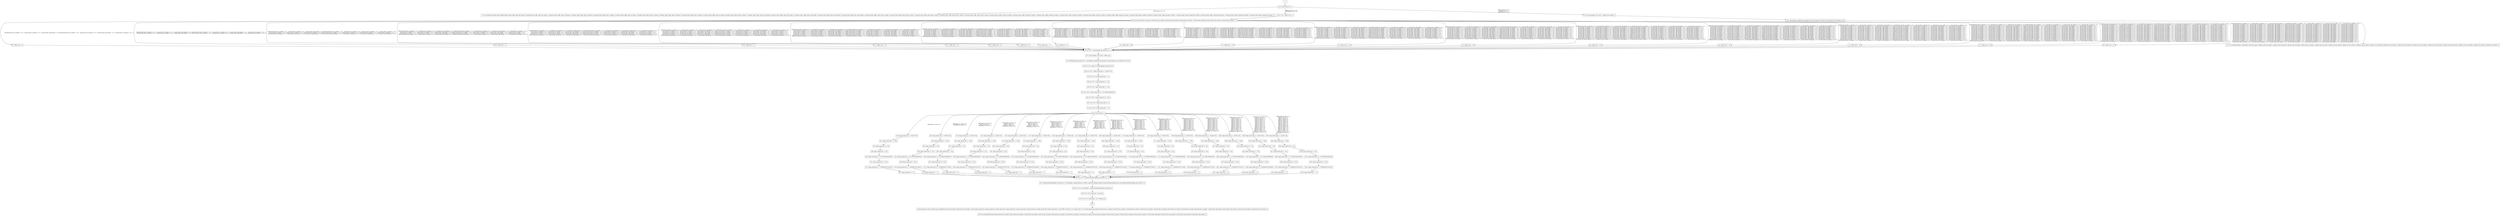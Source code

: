 digraph G {
  "1: " [shape=box, ];
  "72: Sys.invalidate.incoming_tango_traffic(incoming_tango_traffic_tango_eth_header_0,incoming_tango_traffic_tango_eth_header_1,incoming_tango_traffic_tango_eth_header_2,incoming_tango_traffic_tango_ip_header_0,incoming_tango_traffic_tango_ip_header_1,incoming_tango_traffic_tango_ip_header_2,incoming_tango_traffic_tango_ip_header_3,incoming_tango_traffic_tango_ip_header_4,incoming_tango_traffic_tango_ip_header_5,incoming_tango_traffic_tango_ip_header_6,incoming_tango_traffic_tango_ip_header_7,incoming_tango_traffic_tango_icmp_header_0,incoming_tango_traffic_tango_icmp_header_1,incoming_tango_traffic_tango_icmp_header_2,incoming_tango_traffic_tango_icmp_header_3,incoming_tango_traffic_tango_icmp_header_4,incoming_tango_traffic_tango_metrics_header_0,incoming_tango_traffic_tango_metrics_header_1,incoming_tango_traffic_tango_metrics_header_2,incoming_tango_traffic_tango_metrics_header_3,incoming_tango_traffic_tango_metrics_header_4,incoming_tango_traffic_encaped_ip_header_0,incoming_tango_traffic_encaped_ip_header_1,incoming_tango_traffic_encaped_ip_header_2,incoming_tango_traffic_encaped_ip_header_3,incoming_tango_traffic_encaped_ip_header_4,incoming_tango_traffic_encaped_ip_header_5,incoming_tango_traffic_encaped_ip_header_6,incoming_tango_traffic_encaped_ip_header_7,incoming_tango_traffic_encaped_dup_header_0,incoming_tango_traffic_encaped_dup_header_1,incoming_tango_traffic_encaped_dup_header_2,incoming_tango_traffic_encaped_dup_header_3);" [
  shape=box, ];
  "78: int<<8>> traffic_class = 0;" [shape=box, ];
  "97: traffic_class = 0;" [shape=box, ];
  "102: traffic_class = 1;" [shape=box, ];
  "107: traffic_class = 2;" [shape=box, ];
  "112: traffic_class = 3;" [shape=box, ];
  "117: traffic_class = 4;" [shape=box, ];
  "122: traffic_class = 5;" [shape=box, ];
  "127: traffic_class = 6;" [shape=box, ];
  "132: traffic_class = 7;" [shape=box, ];
  "137: traffic_class = 8;" [shape=box, ];
  "142: traffic_class = 9;" [shape=box, ];
  "147: traffic_class = 10;" [shape=box, ];
  "152: traffic_class = 11;" [shape=box, ];
  "157: traffic_class = 12;" [shape=box, ];
  "162: traffic_class = 13;" [shape=box, ];
  "167: traffic_class = 14;" [shape=box, ];
  "172: traffic_class = 15;" [shape=box, ];
  "177: traffic_class = 30;" [shape=box, ];
  "182: traffic_class = 31;" [shape=box, ];
  "183: match (forward_flow_ip_header_5,forward_flow_ip_header_4,forward_flow_udp_header_0,forward_flow_ip_header_7,forward_flow_ip_header_6,forward_flow_udp_header_1,forward_flow_ip_header_2) ...
" [
  shape=box, ];
  "189: int<<8>> RouteManager_get_path_id_ret = 32;" [shape=box, ];
  "192: route_manager_0_idx_4285 = traffic_class;" [shape=box, ];
  "213: RouteManager_get_path_id_ret = Array.update_complex(route_manager_0,route_manager_0_idx_4285,get_4276,0,0,0);" [
  shape=box, ];
  "219: int<<8>> path_id = RouteManager_get_path_id_ret;" [shape=box, ];
  "226: int<<32>> tango_tunnel_hdr_0 = 1610612736;" [shape=box, ];
  "232: int<<16>> tango_tunnel_hdr_1 = 0;" [shape=box, ];
  "239: int<<8>> tango_tunnel_hdr_2 = 58;" [shape=box, ];
  "246: int<<8>> tango_tunnel_hdr_3 = 220;" [shape=box, ];
  "253: int<<64>> tango_tunnel_hdr_4 = 2747196614509592830;" [shape=box, ];
  "260: int<<64>> tango_tunnel_hdr_5 = 3252;" [shape=box, ];
  "267: int<<64>> tango_tunnel_hdr_6 = 0;" [shape=box, ];
  "274: int<<64>> tango_tunnel_hdr_7 = 0;" [shape=box, ];
  "282: tango_tunnel_hdr_0 = 1610612736;" [shape=box, ];
  "287: tango_tunnel_hdr_1 = 1000;" [shape=box, ];
  "293: tango_tunnel_hdr_2 = 58;" [shape=box, ];
  "299: tango_tunnel_hdr_3 = 220;" [shape=box, ];
  "305: tango_tunnel_hdr_4 = 2747196614509592830;" [shape=box, ];
  "311: tango_tunnel_hdr_5 = 3252;" [shape=box, ];
  "317: tango_tunnel_hdr_6 = 2739390614537240576;" [shape=box, ];
  "323: tango_tunnel_hdr_7 = 1;" [shape=box, ];
  "329: tango_tunnel_hdr_0 = 1610612736;" [shape=box, ];
  "334: tango_tunnel_hdr_1 = 1000;" [shape=box, ];
  "340: tango_tunnel_hdr_2 = 58;" [shape=box, ];
  "346: tango_tunnel_hdr_3 = 220;" [shape=box, ];
  "352: tango_tunnel_hdr_4 = 2747196614509592830;" [shape=box, ];
  "358: tango_tunnel_hdr_5 = 3252;" [shape=box, ];
  "364: tango_tunnel_hdr_6 = 2739390614537306112;" [shape=box, ];
  "370: tango_tunnel_hdr_7 = 1;" [shape=box, ];
  "376: tango_tunnel_hdr_0 = 1610612736;" [shape=box, ];
  "381: tango_tunnel_hdr_1 = 1000;" [shape=box, ];
  "387: tango_tunnel_hdr_2 = 58;" [shape=box, ];
  "393: tango_tunnel_hdr_3 = 220;" [shape=box, ];
  "399: tango_tunnel_hdr_4 = 2747196614509592830;" [shape=box, ];
  "405: tango_tunnel_hdr_5 = 3252;" [shape=box, ];
  "411: tango_tunnel_hdr_6 = 2739390614537371648;" [shape=box, ];
  "417: tango_tunnel_hdr_7 = 1;" [shape=box, ];
  "423: tango_tunnel_hdr_0 = 1610612736;" [shape=box, ];
  "428: tango_tunnel_hdr_1 = 1000;" [shape=box, ];
  "434: tango_tunnel_hdr_2 = 58;" [shape=box, ];
  "440: tango_tunnel_hdr_3 = 220;" [shape=box, ];
  "446: tango_tunnel_hdr_4 = 2747196614509592830;" [shape=box, ];
  "452: tango_tunnel_hdr_5 = 3252;" [shape=box, ];
  "458: tango_tunnel_hdr_6 = 2739390614537437184;" [shape=box, ];
  "464: tango_tunnel_hdr_7 = 1;" [shape=box, ];
  "470: tango_tunnel_hdr_0 = 1610612736;" [shape=box, ];
  "475: tango_tunnel_hdr_1 = 1000;" [shape=box, ];
  "481: tango_tunnel_hdr_2 = 58;" [shape=box, ];
  "487: tango_tunnel_hdr_3 = 220;" [shape=box, ];
  "493: tango_tunnel_hdr_4 = 2747196614509592830;" [shape=box, ];
  "499: tango_tunnel_hdr_5 = 3252;" [shape=box, ];
  "505: tango_tunnel_hdr_6 = 2739390614537502720;" [shape=box, ];
  "511: tango_tunnel_hdr_7 = 1;" [shape=box, ];
  "517: tango_tunnel_hdr_0 = 1610612736;" [shape=box, ];
  "522: tango_tunnel_hdr_1 = 1000;" [shape=box, ];
  "528: tango_tunnel_hdr_2 = 58;" [shape=box, ];
  "534: tango_tunnel_hdr_3 = 220;" [shape=box, ];
  "540: tango_tunnel_hdr_4 = 2747196614509592830;" [shape=box, ];
  "546: tango_tunnel_hdr_5 = 3252;" [shape=box, ];
  "552: tango_tunnel_hdr_6 = 2739390614537568256;" [shape=box, ];
  "558: tango_tunnel_hdr_7 = 1;" [shape=box, ];
  "564: tango_tunnel_hdr_0 = 1610612736;" [shape=box, ];
  "569: tango_tunnel_hdr_1 = 1000;" [shape=box, ];
  "575: tango_tunnel_hdr_2 = 58;" [shape=box, ];
  "581: tango_tunnel_hdr_3 = 220;" [shape=box, ];
  "587: tango_tunnel_hdr_4 = 2747196614509592830;" [shape=box, ];
  "593: tango_tunnel_hdr_5 = 3252;" [shape=box, ];
  "599: tango_tunnel_hdr_6 = 2739390614537633792;" [shape=box, ];
  "605: tango_tunnel_hdr_7 = 1;" [shape=box, ];
  "611: tango_tunnel_hdr_0 = 1610612736;" [shape=box, ];
  "616: tango_tunnel_hdr_1 = 1000;" [shape=box, ];
  "622: tango_tunnel_hdr_2 = 58;" [shape=box, ];
  "628: tango_tunnel_hdr_3 = 220;" [shape=box, ];
  "634: tango_tunnel_hdr_4 = 2747196614509592830;" [shape=box, ];
  "640: tango_tunnel_hdr_5 = 3252;" [shape=box, ];
  "646: tango_tunnel_hdr_6 = 2739390614537633792;" [shape=box, ];
  "652: tango_tunnel_hdr_7 = 1;" [shape=box, ];
  "658: tango_tunnel_hdr_0 = 1610612736;" [shape=box, ];
  "663: tango_tunnel_hdr_1 = 1000;" [shape=box, ];
  "669: tango_tunnel_hdr_2 = 58;" [shape=box, ];
  "675: tango_tunnel_hdr_3 = 220;" [shape=box, ];
  "681: tango_tunnel_hdr_4 = 2747196614509592830;" [shape=box, ];
  "687: tango_tunnel_hdr_5 = 3252;" [shape=box, ];
  "693: tango_tunnel_hdr_6 = 2739390614537240576;" [shape=box, ];
  "699: tango_tunnel_hdr_7 = 2;" [shape=box, ];
  "705: tango_tunnel_hdr_0 = 1610612736;" [shape=box, ];
  "710: tango_tunnel_hdr_1 = 1000;" [shape=box, ];
  "716: tango_tunnel_hdr_2 = 58;" [shape=box, ];
  "722: tango_tunnel_hdr_3 = 220;" [shape=box, ];
  "728: tango_tunnel_hdr_4 = 2747196614509592830;" [shape=box, ];
  "734: tango_tunnel_hdr_5 = 3252;" [shape=box, ];
  "740: tango_tunnel_hdr_6 = 2739390614537306112;" [shape=box, ];
  "746: tango_tunnel_hdr_7 = 2;" [shape=box, ];
  "752: tango_tunnel_hdr_0 = 1610612736;" [shape=box, ];
  "757: tango_tunnel_hdr_1 = 1000;" [shape=box, ];
  "763: tango_tunnel_hdr_2 = 58;" [shape=box, ];
  "769: tango_tunnel_hdr_3 = 220;" [shape=box, ];
  "775: tango_tunnel_hdr_4 = 2747196614509592830;" [shape=box, ];
  "781: tango_tunnel_hdr_5 = 3252;" [shape=box, ];
  "787: tango_tunnel_hdr_6 = 2739390614537371648;" [shape=box, ];
  "793: tango_tunnel_hdr_7 = 2;" [shape=box, ];
  "799: tango_tunnel_hdr_0 = 1610612736;" [shape=box, ];
  "804: tango_tunnel_hdr_1 = 1000;" [shape=box, ];
  "810: tango_tunnel_hdr_2 = 58;" [shape=box, ];
  "816: tango_tunnel_hdr_3 = 220;" [shape=box, ];
  "822: tango_tunnel_hdr_4 = 2747196614509592830;" [shape=box, ];
  "828: tango_tunnel_hdr_5 = 3252;" [shape=box, ];
  "834: tango_tunnel_hdr_6 = 2739390614537437184;" [shape=box, ];
  "840: tango_tunnel_hdr_7 = 2;" [shape=box, ];
  "846: tango_tunnel_hdr_0 = 1610612736;" [shape=box, ];
  "851: tango_tunnel_hdr_1 = 1000;" [shape=box, ];
  "857: tango_tunnel_hdr_2 = 58;" [shape=box, ];
  "863: tango_tunnel_hdr_3 = 220;" [shape=box, ];
  "869: tango_tunnel_hdr_4 = 2747196614509592830;" [shape=box, ];
  "875: tango_tunnel_hdr_5 = 3252;" [shape=box, ];
  "881: tango_tunnel_hdr_6 = 2739390614537502720;" [shape=box, ];
  "887: tango_tunnel_hdr_7 = 2;" [shape=box, ];
  "893: tango_tunnel_hdr_0 = 1610612736;" [shape=box, ];
  "898: tango_tunnel_hdr_1 = 1000;" [shape=box, ];
  "904: tango_tunnel_hdr_2 = 58;" [shape=box, ];
  "910: tango_tunnel_hdr_3 = 220;" [shape=box, ];
  "916: tango_tunnel_hdr_4 = 2747196614509592830;" [shape=box, ];
  "922: tango_tunnel_hdr_5 = 3252;" [shape=box, ];
  "928: tango_tunnel_hdr_6 = 2739390614537568256;" [shape=box, ];
  "934: tango_tunnel_hdr_7 = 2;" [shape=box, ];
  "940: tango_tunnel_hdr_0 = 1610612736;" [shape=box, ];
  "945: tango_tunnel_hdr_1 = 1000;" [shape=box, ];
  "951: tango_tunnel_hdr_2 = 58;" [shape=box, ];
  "957: tango_tunnel_hdr_3 = 220;" [shape=box, ];
  "963: tango_tunnel_hdr_4 = 2747196614509592830;" [shape=box, ];
  "969: tango_tunnel_hdr_5 = 3252;" [shape=box, ];
  "975: tango_tunnel_hdr_6 = 2739390614537633792;" [shape=box, ];
  "981: tango_tunnel_hdr_7 = 2;" [shape=box, ];
  "987: tango_tunnel_hdr_0 = 1610612736;" [shape=box, ];
  "992: tango_tunnel_hdr_1 = 1000;" [shape=box, ];
  "998: tango_tunnel_hdr_2 = 58;" [shape=box, ];
  "1004: tango_tunnel_hdr_3 = 220;" [shape=box, ];
  "1010: tango_tunnel_hdr_4 = 2747196614509592830;" [shape=box, ];
  "1016: tango_tunnel_hdr_5 = 3252;" [shape=box, ];
  "1022: tango_tunnel_hdr_6 = 2739390614537633792;" [shape=box, ];
  "1028: tango_tunnel_hdr_7 = 77;" [shape=box, ];
  "1030: match (path_id) ...
" [shape=box, ];
  "1036: int<<16>> SequenceNumberManager_increment_ret = 32;" [shape=box, ];
  "1057: SequenceNumberManager_increment_ret = Array.update_complex(sequence_counters_0,path_id,combined_memop_SequenceNumberManager_get_curr_SequenceNumberManager_next_4280,0,1,0);" [
  shape=box, ];
  "1062: int<<16>> seq_number = SequenceNumberManager_increment_ret;" [
  shape=box, ];
  "1067: int<<32>> time_now = Sys.time();" [shape=box, ];
  "1073: int<<12>> timestamp = [31 : 20]time_now;" [shape=box, ];
  "1075: " [shape=box, ];
  "1168: generate_port (264, incoming_tango_traffic(forward_flow_eth_header_0,forward_flow_eth_header_1,34525,tango_tunnel_hdr_0,tango_tunnel_hdr_1,tango_tunnel_hdr_2,tango_tunnel_hdr_3,tango_tunnel_hdr_4,tango_tunnel_hdr_5,tango_tunnel_hdr_6,tango_tunnel_hdr_7,128,0,43981,0,204,(int<<8>>)path_id,(int<<16>>)timestamp,0,seq_number,0,forward_flow_ip_header_0,forward_flow_ip_header_1,forward_flow_ip_header_2,forward_flow_ip_header_3,forward_flow_ip_header_4,forward_flow_ip_header_5,forward_flow_ip_header_6,forward_flow_ip_header_7,forward_flow_udp_header_0,forward_flow_udp_header_1,forward_flow_udp_header_2,forward_flow_udp_header_3));" [
  shape=box, ];
  "1209: Sys.invalidate.forward_flow(forward_flow_eth_header_0,forward_flow_eth_header_1,forward_flow_eth_header_2,forward_flow_ip_header_0,forward_flow_ip_header_1,forward_flow_ip_header_2,forward_flow_ip_header_3,forward_flow_ip_header_4,forward_flow_ip_header_5,forward_flow_ip_header_6,forward_flow_ip_header_7,forward_flow_udp_header_0,forward_flow_udp_header_1,forward_flow_udp_header_2,forward_flow_udp_header_3);" [
  shape=box, ];
  "1213: route_manager_0_idx_4285 = update_route_update_0;" [shape=box, ];
  "1232: Array.update_complex(route_manager_0,route_manager_0_idx_4285,set_4284,update_route_update_1,0,0);" [
  shape=box, ];
  "1272: Sys.invalidate.update_route(update_route_eth_header_0,update_route_eth_header_1,update_route_eth_header_2,update_route_ip_header_0,update_route_ip_header_1,update_route_ip_header_2,update_route_ip_header_3,update_route_ip_header_4,update_route_ip_header_5,update_route_ip_header_6,update_route_ip_header_7,update_route_icmp_header_0,update_route_icmp_header_1,update_route_icmp_header_2,update_route_icmp_header_3,update_route_icmp_header_4,update_route_update_0,update_route_update_1);" [
  shape=box, ];
  "1274: match (event_id) ...
" [shape=box, ];
  
  
  "1: " -> "1274: match (event_id) ...
" [label="", ];
  "78: int<<8>> traffic_class = 0;" -> "183: match (forward_flow_ip_header_5,forward_flow_ip_header_4,forward_flow_udp_header_0,forward_flow_ip_header_7,forward_flow_ip_header_6,forward_flow_udp_header_1,forward_flow_ip_header_2) ...
" [
  label="", ];
  "97: traffic_class = 0;" -> "189: int<<8>> RouteManager_get_path_id_ret = 32;" [
  label="", ];
  "102: traffic_class = 1;" -> "189: int<<8>> RouteManager_get_path_id_ret = 32;" [
  label="", ];
  "107: traffic_class = 2;" -> "189: int<<8>> RouteManager_get_path_id_ret = 32;" [
  label="", ];
  "112: traffic_class = 3;" -> "189: int<<8>> RouteManager_get_path_id_ret = 32;" [
  label="", ];
  "117: traffic_class = 4;" -> "189: int<<8>> RouteManager_get_path_id_ret = 32;" [
  label="", ];
  "122: traffic_class = 5;" -> "189: int<<8>> RouteManager_get_path_id_ret = 32;" [
  label="", ];
  "127: traffic_class = 6;" -> "189: int<<8>> RouteManager_get_path_id_ret = 32;" [
  label="", ];
  "132: traffic_class = 7;" -> "189: int<<8>> RouteManager_get_path_id_ret = 32;" [
  label="", ];
  "137: traffic_class = 8;" -> "189: int<<8>> RouteManager_get_path_id_ret = 32;" [
  label="", ];
  "142: traffic_class = 9;" -> "189: int<<8>> RouteManager_get_path_id_ret = 32;" [
  label="", ];
  "147: traffic_class = 10;" -> "189: int<<8>> RouteManager_get_path_id_ret = 32;" [
  label="", ];
  "152: traffic_class = 11;" -> "189: int<<8>> RouteManager_get_path_id_ret = 32;" [
  label="", ];
  "157: traffic_class = 12;" -> "189: int<<8>> RouteManager_get_path_id_ret = 32;" [
  label="", ];
  "162: traffic_class = 13;" -> "189: int<<8>> RouteManager_get_path_id_ret = 32;" [
  label="", ];
  "167: traffic_class = 14;" -> "189: int<<8>> RouteManager_get_path_id_ret = 32;" [
  label="", ];
  "172: traffic_class = 15;" -> "189: int<<8>> RouteManager_get_path_id_ret = 32;" [
  label="", ];
  "177: traffic_class = 30;" -> "189: int<<8>> RouteManager_get_path_id_ret = 32;" [
  label="", ];
  "182: traffic_class = 31;" -> "189: int<<8>> RouteManager_get_path_id_ret = 32;" [
  label="", ];
  "183: match (forward_flow_ip_header_5,forward_flow_ip_header_4,forward_flow_udp_header_0,forward_flow_ip_header_7,forward_flow_ip_header_6,forward_flow_udp_header_1,forward_flow_ip_header_2) ...
" -> "97: traffic_class = 0;" [
  label="HIT{forward_flow_ip_header_5~0==_,forward_flow_ip_header_4~0==_,forward_flow_udp_header_0~0==50000,forward_flow_ip_header_7~0==_,forward_flow_ip_header_6~0==_,forward_flow_udp_header_1~0==_,forward_flow_ip_header_2~0==_;}",
  ];
  "183: match (forward_flow_ip_header_5,forward_flow_ip_header_4,forward_flow_udp_header_0,forward_flow_ip_header_7,forward_flow_ip_header_6,forward_flow_udp_header_1,forward_flow_ip_header_2) ...
" -> "102: traffic_class = 1;" [
  label="MISS{forward_flow_ip_header_5~0==_,forward_flow_ip_header_4~0==_,forward_flow_udp_header_0~0==50000,forward_flow_ip_header_7~0==_,forward_flow_ip_header_6~0==_,forward_flow_udp_header_1~0==_,forward_flow_ip_header_2~0==_;}
HIT{forward_flow_ip_header_5~0==_,forward_flow_ip_header_4~0==_,forward_flow_udp_header_0~0==50001,forward_flow_ip_header_7~0==_,forward_flow_ip_header_6~0==_,forward_flow_udp_header_1~0==_,forward_flow_ip_header_2~0==_;}",
  ];
  "183: match (forward_flow_ip_header_5,forward_flow_ip_header_4,forward_flow_udp_header_0,forward_flow_ip_header_7,forward_flow_ip_header_6,forward_flow_udp_header_1,forward_flow_ip_header_2) ...
" -> "107: traffic_class = 2;" [
  label="MISS{forward_flow_ip_header_5~0==_,forward_flow_ip_header_4~0==_,forward_flow_udp_header_0~0==50000,forward_flow_ip_header_7~0==_,forward_flow_ip_header_6~0==_,forward_flow_udp_header_1~0==_,forward_flow_ip_header_2~0==_;
forward_flow_ip_header_5~0==_,forward_flow_ip_header_4~0==_,forward_flow_udp_header_0~0==50001,forward_flow_ip_header_7~0==_,forward_flow_ip_header_6~0==_,forward_flow_udp_header_1~0==_,forward_flow_ip_header_2~0==_;}
HIT{forward_flow_ip_header_5~0==_,forward_flow_ip_header_4~0==_,forward_flow_udp_header_0~0==50002,forward_flow_ip_header_7~0==_,forward_flow_ip_header_6~0==_,forward_flow_udp_header_1~0==_,forward_flow_ip_header_2~0==_;}",
  ];
  "183: match (forward_flow_ip_header_5,forward_flow_ip_header_4,forward_flow_udp_header_0,forward_flow_ip_header_7,forward_flow_ip_header_6,forward_flow_udp_header_1,forward_flow_ip_header_2) ...
" -> "112: traffic_class = 3;" [
  label="MISS{forward_flow_ip_header_5~0==_,forward_flow_ip_header_4~0==_,forward_flow_udp_header_0~0==50000,forward_flow_ip_header_7~0==_,forward_flow_ip_header_6~0==_,forward_flow_udp_header_1~0==_,forward_flow_ip_header_2~0==_;
forward_flow_ip_header_5~0==_,forward_flow_ip_header_4~0==_,forward_flow_udp_header_0~0==50001,forward_flow_ip_header_7~0==_,forward_flow_ip_header_6~0==_,forward_flow_udp_header_1~0==_,forward_flow_ip_header_2~0==_;
forward_flow_ip_header_5~0==_,forward_flow_ip_header_4~0==_,forward_flow_udp_header_0~0==50002,forward_flow_ip_header_7~0==_,forward_flow_ip_header_6~0==_,forward_flow_udp_header_1~0==_,forward_flow_ip_header_2~0==_;}
HIT{forward_flow_ip_header_5~0==_,forward_flow_ip_header_4~0==_,forward_flow_udp_header_0~0==50003,forward_flow_ip_header_7~0==_,forward_flow_ip_header_6~0==_,forward_flow_udp_header_1~0==_,forward_flow_ip_header_2~0==_;}",
  ];
  "183: match (forward_flow_ip_header_5,forward_flow_ip_header_4,forward_flow_udp_header_0,forward_flow_ip_header_7,forward_flow_ip_header_6,forward_flow_udp_header_1,forward_flow_ip_header_2) ...
" -> "117: traffic_class = 4;" [
  label="MISS{forward_flow_ip_header_5~0==_,forward_flow_ip_header_4~0==_,forward_flow_udp_header_0~0==50000,forward_flow_ip_header_7~0==_,forward_flow_ip_header_6~0==_,forward_flow_udp_header_1~0==_,forward_flow_ip_header_2~0==_;
forward_flow_ip_header_5~0==_,forward_flow_ip_header_4~0==_,forward_flow_udp_header_0~0==50001,forward_flow_ip_header_7~0==_,forward_flow_ip_header_6~0==_,forward_flow_udp_header_1~0==_,forward_flow_ip_header_2~0==_;
forward_flow_ip_header_5~0==_,forward_flow_ip_header_4~0==_,forward_flow_udp_header_0~0==50002,forward_flow_ip_header_7~0==_,forward_flow_ip_header_6~0==_,forward_flow_udp_header_1~0==_,forward_flow_ip_header_2~0==_;
forward_flow_ip_header_5~0==_,forward_flow_ip_header_4~0==_,forward_flow_udp_header_0~0==50003,forward_flow_ip_header_7~0==_,forward_flow_ip_header_6~0==_,forward_flow_udp_header_1~0==_,forward_flow_ip_header_2~0==_;}
HIT{forward_flow_ip_header_5~0==_,forward_flow_ip_header_4~0==_,forward_flow_udp_header_0~0==50004,forward_flow_ip_header_7~0==_,forward_flow_ip_header_6~0==_,forward_flow_udp_header_1~0==_,forward_flow_ip_header_2~0==_;}",
  ];
  "183: match (forward_flow_ip_header_5,forward_flow_ip_header_4,forward_flow_udp_header_0,forward_flow_ip_header_7,forward_flow_ip_header_6,forward_flow_udp_header_1,forward_flow_ip_header_2) ...
" -> "122: traffic_class = 5;" [
  label="MISS{forward_flow_ip_header_5~0==_,forward_flow_ip_header_4~0==_,forward_flow_udp_header_0~0==50000,forward_flow_ip_header_7~0==_,forward_flow_ip_header_6~0==_,forward_flow_udp_header_1~0==_,forward_flow_ip_header_2~0==_;
forward_flow_ip_header_5~0==_,forward_flow_ip_header_4~0==_,forward_flow_udp_header_0~0==50001,forward_flow_ip_header_7~0==_,forward_flow_ip_header_6~0==_,forward_flow_udp_header_1~0==_,forward_flow_ip_header_2~0==_;
forward_flow_ip_header_5~0==_,forward_flow_ip_header_4~0==_,forward_flow_udp_header_0~0==50002,forward_flow_ip_header_7~0==_,forward_flow_ip_header_6~0==_,forward_flow_udp_header_1~0==_,forward_flow_ip_header_2~0==_;
forward_flow_ip_header_5~0==_,forward_flow_ip_header_4~0==_,forward_flow_udp_header_0~0==50003,forward_flow_ip_header_7~0==_,forward_flow_ip_header_6~0==_,forward_flow_udp_header_1~0==_,forward_flow_ip_header_2~0==_;
forward_flow_ip_header_5~0==_,forward_flow_ip_header_4~0==_,forward_flow_udp_header_0~0==50004,forward_flow_ip_header_7~0==_,forward_flow_ip_header_6~0==_,forward_flow_udp_header_1~0==_,forward_flow_ip_header_2~0==_;}
HIT{forward_flow_ip_header_5~0==_,forward_flow_ip_header_4~0==_,forward_flow_udp_header_0~0==50005,forward_flow_ip_header_7~0==_,forward_flow_ip_header_6~0==_,forward_flow_udp_header_1~0==_,forward_flow_ip_header_2~0==_;}",
  ];
  "183: match (forward_flow_ip_header_5,forward_flow_ip_header_4,forward_flow_udp_header_0,forward_flow_ip_header_7,forward_flow_ip_header_6,forward_flow_udp_header_1,forward_flow_ip_header_2) ...
" -> "127: traffic_class = 6;" [
  label="MISS{forward_flow_ip_header_5~0==_,forward_flow_ip_header_4~0==_,forward_flow_udp_header_0~0==50000,forward_flow_ip_header_7~0==_,forward_flow_ip_header_6~0==_,forward_flow_udp_header_1~0==_,forward_flow_ip_header_2~0==_;
forward_flow_ip_header_5~0==_,forward_flow_ip_header_4~0==_,forward_flow_udp_header_0~0==50001,forward_flow_ip_header_7~0==_,forward_flow_ip_header_6~0==_,forward_flow_udp_header_1~0==_,forward_flow_ip_header_2~0==_;
forward_flow_ip_header_5~0==_,forward_flow_ip_header_4~0==_,forward_flow_udp_header_0~0==50002,forward_flow_ip_header_7~0==_,forward_flow_ip_header_6~0==_,forward_flow_udp_header_1~0==_,forward_flow_ip_header_2~0==_;
forward_flow_ip_header_5~0==_,forward_flow_ip_header_4~0==_,forward_flow_udp_header_0~0==50003,forward_flow_ip_header_7~0==_,forward_flow_ip_header_6~0==_,forward_flow_udp_header_1~0==_,forward_flow_ip_header_2~0==_;
forward_flow_ip_header_5~0==_,forward_flow_ip_header_4~0==_,forward_flow_udp_header_0~0==50004,forward_flow_ip_header_7~0==_,forward_flow_ip_header_6~0==_,forward_flow_udp_header_1~0==_,forward_flow_ip_header_2~0==_;
forward_flow_ip_header_5~0==_,forward_flow_ip_header_4~0==_,forward_flow_udp_header_0~0==50005,forward_flow_ip_header_7~0==_,forward_flow_ip_header_6~0==_,forward_flow_udp_header_1~0==_,forward_flow_ip_header_2~0==_;}
HIT{forward_flow_ip_header_5~0==_,forward_flow_ip_header_4~0==_,forward_flow_udp_header_0~0==50006,forward_flow_ip_header_7~0==_,forward_flow_ip_header_6~0==_,forward_flow_udp_header_1~0==_,forward_flow_ip_header_2~0==_;}",
  ];
  "183: match (forward_flow_ip_header_5,forward_flow_ip_header_4,forward_flow_udp_header_0,forward_flow_ip_header_7,forward_flow_ip_header_6,forward_flow_udp_header_1,forward_flow_ip_header_2) ...
" -> "132: traffic_class = 7;" [
  label="MISS{forward_flow_ip_header_5~0==_,forward_flow_ip_header_4~0==_,forward_flow_udp_header_0~0==50000,forward_flow_ip_header_7~0==_,forward_flow_ip_header_6~0==_,forward_flow_udp_header_1~0==_,forward_flow_ip_header_2~0==_;
forward_flow_ip_header_5~0==_,forward_flow_ip_header_4~0==_,forward_flow_udp_header_0~0==50001,forward_flow_ip_header_7~0==_,forward_flow_ip_header_6~0==_,forward_flow_udp_header_1~0==_,forward_flow_ip_header_2~0==_;
forward_flow_ip_header_5~0==_,forward_flow_ip_header_4~0==_,forward_flow_udp_header_0~0==50002,forward_flow_ip_header_7~0==_,forward_flow_ip_header_6~0==_,forward_flow_udp_header_1~0==_,forward_flow_ip_header_2~0==_;
forward_flow_ip_header_5~0==_,forward_flow_ip_header_4~0==_,forward_flow_udp_header_0~0==50003,forward_flow_ip_header_7~0==_,forward_flow_ip_header_6~0==_,forward_flow_udp_header_1~0==_,forward_flow_ip_header_2~0==_;
forward_flow_ip_header_5~0==_,forward_flow_ip_header_4~0==_,forward_flow_udp_header_0~0==50004,forward_flow_ip_header_7~0==_,forward_flow_ip_header_6~0==_,forward_flow_udp_header_1~0==_,forward_flow_ip_header_2~0==_;
forward_flow_ip_header_5~0==_,forward_flow_ip_header_4~0==_,forward_flow_udp_header_0~0==50005,forward_flow_ip_header_7~0==_,forward_flow_ip_header_6~0==_,forward_flow_udp_header_1~0==_,forward_flow_ip_header_2~0==_;
forward_flow_ip_header_5~0==_,forward_flow_ip_header_4~0==_,forward_flow_udp_header_0~0==50006,forward_flow_ip_header_7~0==_,forward_flow_ip_header_6~0==_,forward_flow_udp_header_1~0==_,forward_flow_ip_header_2~0==_;}
HIT{forward_flow_ip_header_5~0==_,forward_flow_ip_header_4~0==_,forward_flow_udp_header_0~0==50007,forward_flow_ip_header_7~0==_,forward_flow_ip_header_6~0==_,forward_flow_udp_header_1~0==_,forward_flow_ip_header_2~0==_;}",
  ];
  "183: match (forward_flow_ip_header_5,forward_flow_ip_header_4,forward_flow_udp_header_0,forward_flow_ip_header_7,forward_flow_ip_header_6,forward_flow_udp_header_1,forward_flow_ip_header_2) ...
" -> "137: traffic_class = 8;" [
  label="MISS{forward_flow_ip_header_5~0==_,forward_flow_ip_header_4~0==_,forward_flow_udp_header_0~0==50000,forward_flow_ip_header_7~0==_,forward_flow_ip_header_6~0==_,forward_flow_udp_header_1~0==_,forward_flow_ip_header_2~0==_;
forward_flow_ip_header_5~0==_,forward_flow_ip_header_4~0==_,forward_flow_udp_header_0~0==50001,forward_flow_ip_header_7~0==_,forward_flow_ip_header_6~0==_,forward_flow_udp_header_1~0==_,forward_flow_ip_header_2~0==_;
forward_flow_ip_header_5~0==_,forward_flow_ip_header_4~0==_,forward_flow_udp_header_0~0==50002,forward_flow_ip_header_7~0==_,forward_flow_ip_header_6~0==_,forward_flow_udp_header_1~0==_,forward_flow_ip_header_2~0==_;
forward_flow_ip_header_5~0==_,forward_flow_ip_header_4~0==_,forward_flow_udp_header_0~0==50003,forward_flow_ip_header_7~0==_,forward_flow_ip_header_6~0==_,forward_flow_udp_header_1~0==_,forward_flow_ip_header_2~0==_;
forward_flow_ip_header_5~0==_,forward_flow_ip_header_4~0==_,forward_flow_udp_header_0~0==50004,forward_flow_ip_header_7~0==_,forward_flow_ip_header_6~0==_,forward_flow_udp_header_1~0==_,forward_flow_ip_header_2~0==_;
forward_flow_ip_header_5~0==_,forward_flow_ip_header_4~0==_,forward_flow_udp_header_0~0==50005,forward_flow_ip_header_7~0==_,forward_flow_ip_header_6~0==_,forward_flow_udp_header_1~0==_,forward_flow_ip_header_2~0==_;
forward_flow_ip_header_5~0==_,forward_flow_ip_header_4~0==_,forward_flow_udp_header_0~0==50006,forward_flow_ip_header_7~0==_,forward_flow_ip_header_6~0==_,forward_flow_udp_header_1~0==_,forward_flow_ip_header_2~0==_;
forward_flow_ip_header_5~0==_,forward_flow_ip_header_4~0==_,forward_flow_udp_header_0~0==50007,forward_flow_ip_header_7~0==_,forward_flow_ip_header_6~0==_,forward_flow_udp_header_1~0==_,forward_flow_ip_header_2~0==_;}
HIT{forward_flow_ip_header_5~0==_,forward_flow_ip_header_4~0==_,forward_flow_udp_header_0~0==60000,forward_flow_ip_header_7~0==_,forward_flow_ip_header_6~0==_,forward_flow_udp_header_1~0==_,forward_flow_ip_header_2~0==_;}",
  ];
  "183: match (forward_flow_ip_header_5,forward_flow_ip_header_4,forward_flow_udp_header_0,forward_flow_ip_header_7,forward_flow_ip_header_6,forward_flow_udp_header_1,forward_flow_ip_header_2) ...
" -> "142: traffic_class = 9;" [
  label="MISS{forward_flow_ip_header_5~0==_,forward_flow_ip_header_4~0==_,forward_flow_udp_header_0~0==50000,forward_flow_ip_header_7~0==_,forward_flow_ip_header_6~0==_,forward_flow_udp_header_1~0==_,forward_flow_ip_header_2~0==_;
forward_flow_ip_header_5~0==_,forward_flow_ip_header_4~0==_,forward_flow_udp_header_0~0==50001,forward_flow_ip_header_7~0==_,forward_flow_ip_header_6~0==_,forward_flow_udp_header_1~0==_,forward_flow_ip_header_2~0==_;
forward_flow_ip_header_5~0==_,forward_flow_ip_header_4~0==_,forward_flow_udp_header_0~0==50002,forward_flow_ip_header_7~0==_,forward_flow_ip_header_6~0==_,forward_flow_udp_header_1~0==_,forward_flow_ip_header_2~0==_;
forward_flow_ip_header_5~0==_,forward_flow_ip_header_4~0==_,forward_flow_udp_header_0~0==50003,forward_flow_ip_header_7~0==_,forward_flow_ip_header_6~0==_,forward_flow_udp_header_1~0==_,forward_flow_ip_header_2~0==_;
forward_flow_ip_header_5~0==_,forward_flow_ip_header_4~0==_,forward_flow_udp_header_0~0==50004,forward_flow_ip_header_7~0==_,forward_flow_ip_header_6~0==_,forward_flow_udp_header_1~0==_,forward_flow_ip_header_2~0==_;
forward_flow_ip_header_5~0==_,forward_flow_ip_header_4~0==_,forward_flow_udp_header_0~0==50005,forward_flow_ip_header_7~0==_,forward_flow_ip_header_6~0==_,forward_flow_udp_header_1~0==_,forward_flow_ip_header_2~0==_;
forward_flow_ip_header_5~0==_,forward_flow_ip_header_4~0==_,forward_flow_udp_header_0~0==50006,forward_flow_ip_header_7~0==_,forward_flow_ip_header_6~0==_,forward_flow_udp_header_1~0==_,forward_flow_ip_header_2~0==_;
forward_flow_ip_header_5~0==_,forward_flow_ip_header_4~0==_,forward_flow_udp_header_0~0==50007,forward_flow_ip_header_7~0==_,forward_flow_ip_header_6~0==_,forward_flow_udp_header_1~0==_,forward_flow_ip_header_2~0==_;
forward_flow_ip_header_5~0==_,forward_flow_ip_header_4~0==_,forward_flow_udp_header_0~0==60000,forward_flow_ip_header_7~0==_,forward_flow_ip_header_6~0==_,forward_flow_udp_header_1~0==_,forward_flow_ip_header_2~0==_;}
HIT{forward_flow_ip_header_5~0==_,forward_flow_ip_header_4~0==_,forward_flow_udp_header_0~0==60001,forward_flow_ip_header_7~0==_,forward_flow_ip_header_6~0==_,forward_flow_udp_header_1~0==_,forward_flow_ip_header_2~0==_;}",
  ];
  "183: match (forward_flow_ip_header_5,forward_flow_ip_header_4,forward_flow_udp_header_0,forward_flow_ip_header_7,forward_flow_ip_header_6,forward_flow_udp_header_1,forward_flow_ip_header_2) ...
" -> "147: traffic_class = 10;" [
  label="MISS{forward_flow_ip_header_5~0==_,forward_flow_ip_header_4~0==_,forward_flow_udp_header_0~0==50000,forward_flow_ip_header_7~0==_,forward_flow_ip_header_6~0==_,forward_flow_udp_header_1~0==_,forward_flow_ip_header_2~0==_;
forward_flow_ip_header_5~0==_,forward_flow_ip_header_4~0==_,forward_flow_udp_header_0~0==50001,forward_flow_ip_header_7~0==_,forward_flow_ip_header_6~0==_,forward_flow_udp_header_1~0==_,forward_flow_ip_header_2~0==_;
forward_flow_ip_header_5~0==_,forward_flow_ip_header_4~0==_,forward_flow_udp_header_0~0==50002,forward_flow_ip_header_7~0==_,forward_flow_ip_header_6~0==_,forward_flow_udp_header_1~0==_,forward_flow_ip_header_2~0==_;
forward_flow_ip_header_5~0==_,forward_flow_ip_header_4~0==_,forward_flow_udp_header_0~0==50003,forward_flow_ip_header_7~0==_,forward_flow_ip_header_6~0==_,forward_flow_udp_header_1~0==_,forward_flow_ip_header_2~0==_;
forward_flow_ip_header_5~0==_,forward_flow_ip_header_4~0==_,forward_flow_udp_header_0~0==50004,forward_flow_ip_header_7~0==_,forward_flow_ip_header_6~0==_,forward_flow_udp_header_1~0==_,forward_flow_ip_header_2~0==_;
forward_flow_ip_header_5~0==_,forward_flow_ip_header_4~0==_,forward_flow_udp_header_0~0==50005,forward_flow_ip_header_7~0==_,forward_flow_ip_header_6~0==_,forward_flow_udp_header_1~0==_,forward_flow_ip_header_2~0==_;
forward_flow_ip_header_5~0==_,forward_flow_ip_header_4~0==_,forward_flow_udp_header_0~0==50006,forward_flow_ip_header_7~0==_,forward_flow_ip_header_6~0==_,forward_flow_udp_header_1~0==_,forward_flow_ip_header_2~0==_;
forward_flow_ip_header_5~0==_,forward_flow_ip_header_4~0==_,forward_flow_udp_header_0~0==50007,forward_flow_ip_header_7~0==_,forward_flow_ip_header_6~0==_,forward_flow_udp_header_1~0==_,forward_flow_ip_header_2~0==_;
forward_flow_ip_header_5~0==_,forward_flow_ip_header_4~0==_,forward_flow_udp_header_0~0==60000,forward_flow_ip_header_7~0==_,forward_flow_ip_header_6~0==_,forward_flow_udp_header_1~0==_,forward_flow_ip_header_2~0==_;
forward_flow_ip_header_5~0==_,forward_flow_ip_header_4~0==_,forward_flow_udp_header_0~0==60001,forward_flow_ip_header_7~0==_,forward_flow_ip_header_6~0==_,forward_flow_udp_header_1~0==_,forward_flow_ip_header_2~0==_;}
HIT{forward_flow_ip_header_5~0==_,forward_flow_ip_header_4~0==_,forward_flow_udp_header_0~0==60002,forward_flow_ip_header_7~0==_,forward_flow_ip_header_6~0==_,forward_flow_udp_header_1~0==_,forward_flow_ip_header_2~0==_;}",
  ];
  "183: match (forward_flow_ip_header_5,forward_flow_ip_header_4,forward_flow_udp_header_0,forward_flow_ip_header_7,forward_flow_ip_header_6,forward_flow_udp_header_1,forward_flow_ip_header_2) ...
" -> "152: traffic_class = 11;" [
  label="MISS{forward_flow_ip_header_5~0==_,forward_flow_ip_header_4~0==_,forward_flow_udp_header_0~0==50000,forward_flow_ip_header_7~0==_,forward_flow_ip_header_6~0==_,forward_flow_udp_header_1~0==_,forward_flow_ip_header_2~0==_;
forward_flow_ip_header_5~0==_,forward_flow_ip_header_4~0==_,forward_flow_udp_header_0~0==50001,forward_flow_ip_header_7~0==_,forward_flow_ip_header_6~0==_,forward_flow_udp_header_1~0==_,forward_flow_ip_header_2~0==_;
forward_flow_ip_header_5~0==_,forward_flow_ip_header_4~0==_,forward_flow_udp_header_0~0==50002,forward_flow_ip_header_7~0==_,forward_flow_ip_header_6~0==_,forward_flow_udp_header_1~0==_,forward_flow_ip_header_2~0==_;
forward_flow_ip_header_5~0==_,forward_flow_ip_header_4~0==_,forward_flow_udp_header_0~0==50003,forward_flow_ip_header_7~0==_,forward_flow_ip_header_6~0==_,forward_flow_udp_header_1~0==_,forward_flow_ip_header_2~0==_;
forward_flow_ip_header_5~0==_,forward_flow_ip_header_4~0==_,forward_flow_udp_header_0~0==50004,forward_flow_ip_header_7~0==_,forward_flow_ip_header_6~0==_,forward_flow_udp_header_1~0==_,forward_flow_ip_header_2~0==_;
forward_flow_ip_header_5~0==_,forward_flow_ip_header_4~0==_,forward_flow_udp_header_0~0==50005,forward_flow_ip_header_7~0==_,forward_flow_ip_header_6~0==_,forward_flow_udp_header_1~0==_,forward_flow_ip_header_2~0==_;
forward_flow_ip_header_5~0==_,forward_flow_ip_header_4~0==_,forward_flow_udp_header_0~0==50006,forward_flow_ip_header_7~0==_,forward_flow_ip_header_6~0==_,forward_flow_udp_header_1~0==_,forward_flow_ip_header_2~0==_;
forward_flow_ip_header_5~0==_,forward_flow_ip_header_4~0==_,forward_flow_udp_header_0~0==50007,forward_flow_ip_header_7~0==_,forward_flow_ip_header_6~0==_,forward_flow_udp_header_1~0==_,forward_flow_ip_header_2~0==_;
forward_flow_ip_header_5~0==_,forward_flow_ip_header_4~0==_,forward_flow_udp_header_0~0==60000,forward_flow_ip_header_7~0==_,forward_flow_ip_header_6~0==_,forward_flow_udp_header_1~0==_,forward_flow_ip_header_2~0==_;
forward_flow_ip_header_5~0==_,forward_flow_ip_header_4~0==_,forward_flow_udp_header_0~0==60001,forward_flow_ip_header_7~0==_,forward_flow_ip_header_6~0==_,forward_flow_udp_header_1~0==_,forward_flow_ip_header_2~0==_;
forward_flow_ip_header_5~0==_,forward_flow_ip_header_4~0==_,forward_flow_udp_header_0~0==60002,forward_flow_ip_header_7~0==_,forward_flow_ip_header_6~0==_,forward_flow_udp_header_1~0==_,forward_flow_ip_header_2~0==_;}
HIT{forward_flow_ip_header_5~0==_,forward_flow_ip_header_4~0==_,forward_flow_udp_header_0~0==60003,forward_flow_ip_header_7~0==_,forward_flow_ip_header_6~0==_,forward_flow_udp_header_1~0==_,forward_flow_ip_header_2~0==_;}",
  ];
  "183: match (forward_flow_ip_header_5,forward_flow_ip_header_4,forward_flow_udp_header_0,forward_flow_ip_header_7,forward_flow_ip_header_6,forward_flow_udp_header_1,forward_flow_ip_header_2) ...
" -> "157: traffic_class = 12;" [
  label="MISS{forward_flow_ip_header_5~0==_,forward_flow_ip_header_4~0==_,forward_flow_udp_header_0~0==50000,forward_flow_ip_header_7~0==_,forward_flow_ip_header_6~0==_,forward_flow_udp_header_1~0==_,forward_flow_ip_header_2~0==_;
forward_flow_ip_header_5~0==_,forward_flow_ip_header_4~0==_,forward_flow_udp_header_0~0==50001,forward_flow_ip_header_7~0==_,forward_flow_ip_header_6~0==_,forward_flow_udp_header_1~0==_,forward_flow_ip_header_2~0==_;
forward_flow_ip_header_5~0==_,forward_flow_ip_header_4~0==_,forward_flow_udp_header_0~0==50002,forward_flow_ip_header_7~0==_,forward_flow_ip_header_6~0==_,forward_flow_udp_header_1~0==_,forward_flow_ip_header_2~0==_;
forward_flow_ip_header_5~0==_,forward_flow_ip_header_4~0==_,forward_flow_udp_header_0~0==50003,forward_flow_ip_header_7~0==_,forward_flow_ip_header_6~0==_,forward_flow_udp_header_1~0==_,forward_flow_ip_header_2~0==_;
forward_flow_ip_header_5~0==_,forward_flow_ip_header_4~0==_,forward_flow_udp_header_0~0==50004,forward_flow_ip_header_7~0==_,forward_flow_ip_header_6~0==_,forward_flow_udp_header_1~0==_,forward_flow_ip_header_2~0==_;
forward_flow_ip_header_5~0==_,forward_flow_ip_header_4~0==_,forward_flow_udp_header_0~0==50005,forward_flow_ip_header_7~0==_,forward_flow_ip_header_6~0==_,forward_flow_udp_header_1~0==_,forward_flow_ip_header_2~0==_;
forward_flow_ip_header_5~0==_,forward_flow_ip_header_4~0==_,forward_flow_udp_header_0~0==50006,forward_flow_ip_header_7~0==_,forward_flow_ip_header_6~0==_,forward_flow_udp_header_1~0==_,forward_flow_ip_header_2~0==_;
forward_flow_ip_header_5~0==_,forward_flow_ip_header_4~0==_,forward_flow_udp_header_0~0==50007,forward_flow_ip_header_7~0==_,forward_flow_ip_header_6~0==_,forward_flow_udp_header_1~0==_,forward_flow_ip_header_2~0==_;
forward_flow_ip_header_5~0==_,forward_flow_ip_header_4~0==_,forward_flow_udp_header_0~0==60000,forward_flow_ip_header_7~0==_,forward_flow_ip_header_6~0==_,forward_flow_udp_header_1~0==_,forward_flow_ip_header_2~0==_;
forward_flow_ip_header_5~0==_,forward_flow_ip_header_4~0==_,forward_flow_udp_header_0~0==60001,forward_flow_ip_header_7~0==_,forward_flow_ip_header_6~0==_,forward_flow_udp_header_1~0==_,forward_flow_ip_header_2~0==_;
forward_flow_ip_header_5~0==_,forward_flow_ip_header_4~0==_,forward_flow_udp_header_0~0==60002,forward_flow_ip_header_7~0==_,forward_flow_ip_header_6~0==_,forward_flow_udp_header_1~0==_,forward_flow_ip_header_2~0==_;
forward_flow_ip_header_5~0==_,forward_flow_ip_header_4~0==_,forward_flow_udp_header_0~0==60003,forward_flow_ip_header_7~0==_,forward_flow_ip_header_6~0==_,forward_flow_udp_header_1~0==_,forward_flow_ip_header_2~0==_;}
HIT{forward_flow_ip_header_5~0==_,forward_flow_ip_header_4~0==_,forward_flow_udp_header_0~0==60004,forward_flow_ip_header_7~0==_,forward_flow_ip_header_6~0==_,forward_flow_udp_header_1~0==_,forward_flow_ip_header_2~0==_;}",
  ];
  "183: match (forward_flow_ip_header_5,forward_flow_ip_header_4,forward_flow_udp_header_0,forward_flow_ip_header_7,forward_flow_ip_header_6,forward_flow_udp_header_1,forward_flow_ip_header_2) ...
" -> "162: traffic_class = 13;" [
  label="MISS{forward_flow_ip_header_5~0==_,forward_flow_ip_header_4~0==_,forward_flow_udp_header_0~0==50000,forward_flow_ip_header_7~0==_,forward_flow_ip_header_6~0==_,forward_flow_udp_header_1~0==_,forward_flow_ip_header_2~0==_;
forward_flow_ip_header_5~0==_,forward_flow_ip_header_4~0==_,forward_flow_udp_header_0~0==50001,forward_flow_ip_header_7~0==_,forward_flow_ip_header_6~0==_,forward_flow_udp_header_1~0==_,forward_flow_ip_header_2~0==_;
forward_flow_ip_header_5~0==_,forward_flow_ip_header_4~0==_,forward_flow_udp_header_0~0==50002,forward_flow_ip_header_7~0==_,forward_flow_ip_header_6~0==_,forward_flow_udp_header_1~0==_,forward_flow_ip_header_2~0==_;
forward_flow_ip_header_5~0==_,forward_flow_ip_header_4~0==_,forward_flow_udp_header_0~0==50003,forward_flow_ip_header_7~0==_,forward_flow_ip_header_6~0==_,forward_flow_udp_header_1~0==_,forward_flow_ip_header_2~0==_;
forward_flow_ip_header_5~0==_,forward_flow_ip_header_4~0==_,forward_flow_udp_header_0~0==50004,forward_flow_ip_header_7~0==_,forward_flow_ip_header_6~0==_,forward_flow_udp_header_1~0==_,forward_flow_ip_header_2~0==_;
forward_flow_ip_header_5~0==_,forward_flow_ip_header_4~0==_,forward_flow_udp_header_0~0==50005,forward_flow_ip_header_7~0==_,forward_flow_ip_header_6~0==_,forward_flow_udp_header_1~0==_,forward_flow_ip_header_2~0==_;
forward_flow_ip_header_5~0==_,forward_flow_ip_header_4~0==_,forward_flow_udp_header_0~0==50006,forward_flow_ip_header_7~0==_,forward_flow_ip_header_6~0==_,forward_flow_udp_header_1~0==_,forward_flow_ip_header_2~0==_;
forward_flow_ip_header_5~0==_,forward_flow_ip_header_4~0==_,forward_flow_udp_header_0~0==50007,forward_flow_ip_header_7~0==_,forward_flow_ip_header_6~0==_,forward_flow_udp_header_1~0==_,forward_flow_ip_header_2~0==_;
forward_flow_ip_header_5~0==_,forward_flow_ip_header_4~0==_,forward_flow_udp_header_0~0==60000,forward_flow_ip_header_7~0==_,forward_flow_ip_header_6~0==_,forward_flow_udp_header_1~0==_,forward_flow_ip_header_2~0==_;
forward_flow_ip_header_5~0==_,forward_flow_ip_header_4~0==_,forward_flow_udp_header_0~0==60001,forward_flow_ip_header_7~0==_,forward_flow_ip_header_6~0==_,forward_flow_udp_header_1~0==_,forward_flow_ip_header_2~0==_;
forward_flow_ip_header_5~0==_,forward_flow_ip_header_4~0==_,forward_flow_udp_header_0~0==60002,forward_flow_ip_header_7~0==_,forward_flow_ip_header_6~0==_,forward_flow_udp_header_1~0==_,forward_flow_ip_header_2~0==_;
forward_flow_ip_header_5~0==_,forward_flow_ip_header_4~0==_,forward_flow_udp_header_0~0==60003,forward_flow_ip_header_7~0==_,forward_flow_ip_header_6~0==_,forward_flow_udp_header_1~0==_,forward_flow_ip_header_2~0==_;
forward_flow_ip_header_5~0==_,forward_flow_ip_header_4~0==_,forward_flow_udp_header_0~0==60004,forward_flow_ip_header_7~0==_,forward_flow_ip_header_6~0==_,forward_flow_udp_header_1~0==_,forward_flow_ip_header_2~0==_;}
HIT{forward_flow_ip_header_5~0==_,forward_flow_ip_header_4~0==_,forward_flow_udp_header_0~0==60005,forward_flow_ip_header_7~0==_,forward_flow_ip_header_6~0==_,forward_flow_udp_header_1~0==_,forward_flow_ip_header_2~0==_;}",
  ];
  "183: match (forward_flow_ip_header_5,forward_flow_ip_header_4,forward_flow_udp_header_0,forward_flow_ip_header_7,forward_flow_ip_header_6,forward_flow_udp_header_1,forward_flow_ip_header_2) ...
" -> "167: traffic_class = 14;" [
  label="MISS{forward_flow_ip_header_5~0==_,forward_flow_ip_header_4~0==_,forward_flow_udp_header_0~0==50000,forward_flow_ip_header_7~0==_,forward_flow_ip_header_6~0==_,forward_flow_udp_header_1~0==_,forward_flow_ip_header_2~0==_;
forward_flow_ip_header_5~0==_,forward_flow_ip_header_4~0==_,forward_flow_udp_header_0~0==50001,forward_flow_ip_header_7~0==_,forward_flow_ip_header_6~0==_,forward_flow_udp_header_1~0==_,forward_flow_ip_header_2~0==_;
forward_flow_ip_header_5~0==_,forward_flow_ip_header_4~0==_,forward_flow_udp_header_0~0==50002,forward_flow_ip_header_7~0==_,forward_flow_ip_header_6~0==_,forward_flow_udp_header_1~0==_,forward_flow_ip_header_2~0==_;
forward_flow_ip_header_5~0==_,forward_flow_ip_header_4~0==_,forward_flow_udp_header_0~0==50003,forward_flow_ip_header_7~0==_,forward_flow_ip_header_6~0==_,forward_flow_udp_header_1~0==_,forward_flow_ip_header_2~0==_;
forward_flow_ip_header_5~0==_,forward_flow_ip_header_4~0==_,forward_flow_udp_header_0~0==50004,forward_flow_ip_header_7~0==_,forward_flow_ip_header_6~0==_,forward_flow_udp_header_1~0==_,forward_flow_ip_header_2~0==_;
forward_flow_ip_header_5~0==_,forward_flow_ip_header_4~0==_,forward_flow_udp_header_0~0==50005,forward_flow_ip_header_7~0==_,forward_flow_ip_header_6~0==_,forward_flow_udp_header_1~0==_,forward_flow_ip_header_2~0==_;
forward_flow_ip_header_5~0==_,forward_flow_ip_header_4~0==_,forward_flow_udp_header_0~0==50006,forward_flow_ip_header_7~0==_,forward_flow_ip_header_6~0==_,forward_flow_udp_header_1~0==_,forward_flow_ip_header_2~0==_;
forward_flow_ip_header_5~0==_,forward_flow_ip_header_4~0==_,forward_flow_udp_header_0~0==50007,forward_flow_ip_header_7~0==_,forward_flow_ip_header_6~0==_,forward_flow_udp_header_1~0==_,forward_flow_ip_header_2~0==_;
forward_flow_ip_header_5~0==_,forward_flow_ip_header_4~0==_,forward_flow_udp_header_0~0==60000,forward_flow_ip_header_7~0==_,forward_flow_ip_header_6~0==_,forward_flow_udp_header_1~0==_,forward_flow_ip_header_2~0==_;
forward_flow_ip_header_5~0==_,forward_flow_ip_header_4~0==_,forward_flow_udp_header_0~0==60001,forward_flow_ip_header_7~0==_,forward_flow_ip_header_6~0==_,forward_flow_udp_header_1~0==_,forward_flow_ip_header_2~0==_;
forward_flow_ip_header_5~0==_,forward_flow_ip_header_4~0==_,forward_flow_udp_header_0~0==60002,forward_flow_ip_header_7~0==_,forward_flow_ip_header_6~0==_,forward_flow_udp_header_1~0==_,forward_flow_ip_header_2~0==_;
forward_flow_ip_header_5~0==_,forward_flow_ip_header_4~0==_,forward_flow_udp_header_0~0==60003,forward_flow_ip_header_7~0==_,forward_flow_ip_header_6~0==_,forward_flow_udp_header_1~0==_,forward_flow_ip_header_2~0==_;
forward_flow_ip_header_5~0==_,forward_flow_ip_header_4~0==_,forward_flow_udp_header_0~0==60004,forward_flow_ip_header_7~0==_,forward_flow_ip_header_6~0==_,forward_flow_udp_header_1~0==_,forward_flow_ip_header_2~0==_;
forward_flow_ip_header_5~0==_,forward_flow_ip_header_4~0==_,forward_flow_udp_header_0~0==60005,forward_flow_ip_header_7~0==_,forward_flow_ip_header_6~0==_,forward_flow_udp_header_1~0==_,forward_flow_ip_header_2~0==_;}
HIT{forward_flow_ip_header_5~0==_,forward_flow_ip_header_4~0==_,forward_flow_udp_header_0~0==60006,forward_flow_ip_header_7~0==_,forward_flow_ip_header_6~0==_,forward_flow_udp_header_1~0==_,forward_flow_ip_header_2~0==_;}",
  ];
  "183: match (forward_flow_ip_header_5,forward_flow_ip_header_4,forward_flow_udp_header_0,forward_flow_ip_header_7,forward_flow_ip_header_6,forward_flow_udp_header_1,forward_flow_ip_header_2) ...
" -> "172: traffic_class = 15;" [
  label="MISS{forward_flow_ip_header_5~0==_,forward_flow_ip_header_4~0==_,forward_flow_udp_header_0~0==50000,forward_flow_ip_header_7~0==_,forward_flow_ip_header_6~0==_,forward_flow_udp_header_1~0==_,forward_flow_ip_header_2~0==_;
forward_flow_ip_header_5~0==_,forward_flow_ip_header_4~0==_,forward_flow_udp_header_0~0==50001,forward_flow_ip_header_7~0==_,forward_flow_ip_header_6~0==_,forward_flow_udp_header_1~0==_,forward_flow_ip_header_2~0==_;
forward_flow_ip_header_5~0==_,forward_flow_ip_header_4~0==_,forward_flow_udp_header_0~0==50002,forward_flow_ip_header_7~0==_,forward_flow_ip_header_6~0==_,forward_flow_udp_header_1~0==_,forward_flow_ip_header_2~0==_;
forward_flow_ip_header_5~0==_,forward_flow_ip_header_4~0==_,forward_flow_udp_header_0~0==50003,forward_flow_ip_header_7~0==_,forward_flow_ip_header_6~0==_,forward_flow_udp_header_1~0==_,forward_flow_ip_header_2~0==_;
forward_flow_ip_header_5~0==_,forward_flow_ip_header_4~0==_,forward_flow_udp_header_0~0==50004,forward_flow_ip_header_7~0==_,forward_flow_ip_header_6~0==_,forward_flow_udp_header_1~0==_,forward_flow_ip_header_2~0==_;
forward_flow_ip_header_5~0==_,forward_flow_ip_header_4~0==_,forward_flow_udp_header_0~0==50005,forward_flow_ip_header_7~0==_,forward_flow_ip_header_6~0==_,forward_flow_udp_header_1~0==_,forward_flow_ip_header_2~0==_;
forward_flow_ip_header_5~0==_,forward_flow_ip_header_4~0==_,forward_flow_udp_header_0~0==50006,forward_flow_ip_header_7~0==_,forward_flow_ip_header_6~0==_,forward_flow_udp_header_1~0==_,forward_flow_ip_header_2~0==_;
forward_flow_ip_header_5~0==_,forward_flow_ip_header_4~0==_,forward_flow_udp_header_0~0==50007,forward_flow_ip_header_7~0==_,forward_flow_ip_header_6~0==_,forward_flow_udp_header_1~0==_,forward_flow_ip_header_2~0==_;
forward_flow_ip_header_5~0==_,forward_flow_ip_header_4~0==_,forward_flow_udp_header_0~0==60000,forward_flow_ip_header_7~0==_,forward_flow_ip_header_6~0==_,forward_flow_udp_header_1~0==_,forward_flow_ip_header_2~0==_;
forward_flow_ip_header_5~0==_,forward_flow_ip_header_4~0==_,forward_flow_udp_header_0~0==60001,forward_flow_ip_header_7~0==_,forward_flow_ip_header_6~0==_,forward_flow_udp_header_1~0==_,forward_flow_ip_header_2~0==_;
forward_flow_ip_header_5~0==_,forward_flow_ip_header_4~0==_,forward_flow_udp_header_0~0==60002,forward_flow_ip_header_7~0==_,forward_flow_ip_header_6~0==_,forward_flow_udp_header_1~0==_,forward_flow_ip_header_2~0==_;
forward_flow_ip_header_5~0==_,forward_flow_ip_header_4~0==_,forward_flow_udp_header_0~0==60003,forward_flow_ip_header_7~0==_,forward_flow_ip_header_6~0==_,forward_flow_udp_header_1~0==_,forward_flow_ip_header_2~0==_;
forward_flow_ip_header_5~0==_,forward_flow_ip_header_4~0==_,forward_flow_udp_header_0~0==60004,forward_flow_ip_header_7~0==_,forward_flow_ip_header_6~0==_,forward_flow_udp_header_1~0==_,forward_flow_ip_header_2~0==_;
forward_flow_ip_header_5~0==_,forward_flow_ip_header_4~0==_,forward_flow_udp_header_0~0==60005,forward_flow_ip_header_7~0==_,forward_flow_ip_header_6~0==_,forward_flow_udp_header_1~0==_,forward_flow_ip_header_2~0==_;
forward_flow_ip_header_5~0==_,forward_flow_ip_header_4~0==_,forward_flow_udp_header_0~0==60006,forward_flow_ip_header_7~0==_,forward_flow_ip_header_6~0==_,forward_flow_udp_header_1~0==_,forward_flow_ip_header_2~0==_;}
HIT{forward_flow_ip_header_5~0==_,forward_flow_ip_header_4~0==_,forward_flow_udp_header_0~0==60007,forward_flow_ip_header_7~0==_,forward_flow_ip_header_6~0==_,forward_flow_udp_header_1~0==_,forward_flow_ip_header_2~0==_;}",
  ];
  "183: match (forward_flow_ip_header_5,forward_flow_ip_header_4,forward_flow_udp_header_0,forward_flow_ip_header_7,forward_flow_ip_header_6,forward_flow_udp_header_1,forward_flow_ip_header_2) ...
" -> "177: traffic_class = 30;" [
  label="MISS{forward_flow_ip_header_5~0==_,forward_flow_ip_header_4~0==_,forward_flow_udp_header_0~0==50000,forward_flow_ip_header_7~0==_,forward_flow_ip_header_6~0==_,forward_flow_udp_header_1~0==_,forward_flow_ip_header_2~0==_;
forward_flow_ip_header_5~0==_,forward_flow_ip_header_4~0==_,forward_flow_udp_header_0~0==50001,forward_flow_ip_header_7~0==_,forward_flow_ip_header_6~0==_,forward_flow_udp_header_1~0==_,forward_flow_ip_header_2~0==_;
forward_flow_ip_header_5~0==_,forward_flow_ip_header_4~0==_,forward_flow_udp_header_0~0==50002,forward_flow_ip_header_7~0==_,forward_flow_ip_header_6~0==_,forward_flow_udp_header_1~0==_,forward_flow_ip_header_2~0==_;
forward_flow_ip_header_5~0==_,forward_flow_ip_header_4~0==_,forward_flow_udp_header_0~0==50003,forward_flow_ip_header_7~0==_,forward_flow_ip_header_6~0==_,forward_flow_udp_header_1~0==_,forward_flow_ip_header_2~0==_;
forward_flow_ip_header_5~0==_,forward_flow_ip_header_4~0==_,forward_flow_udp_header_0~0==50004,forward_flow_ip_header_7~0==_,forward_flow_ip_header_6~0==_,forward_flow_udp_header_1~0==_,forward_flow_ip_header_2~0==_;
forward_flow_ip_header_5~0==_,forward_flow_ip_header_4~0==_,forward_flow_udp_header_0~0==50005,forward_flow_ip_header_7~0==_,forward_flow_ip_header_6~0==_,forward_flow_udp_header_1~0==_,forward_flow_ip_header_2~0==_;
forward_flow_ip_header_5~0==_,forward_flow_ip_header_4~0==_,forward_flow_udp_header_0~0==50006,forward_flow_ip_header_7~0==_,forward_flow_ip_header_6~0==_,forward_flow_udp_header_1~0==_,forward_flow_ip_header_2~0==_;
forward_flow_ip_header_5~0==_,forward_flow_ip_header_4~0==_,forward_flow_udp_header_0~0==50007,forward_flow_ip_header_7~0==_,forward_flow_ip_header_6~0==_,forward_flow_udp_header_1~0==_,forward_flow_ip_header_2~0==_;
forward_flow_ip_header_5~0==_,forward_flow_ip_header_4~0==_,forward_flow_udp_header_0~0==60000,forward_flow_ip_header_7~0==_,forward_flow_ip_header_6~0==_,forward_flow_udp_header_1~0==_,forward_flow_ip_header_2~0==_;
forward_flow_ip_header_5~0==_,forward_flow_ip_header_4~0==_,forward_flow_udp_header_0~0==60001,forward_flow_ip_header_7~0==_,forward_flow_ip_header_6~0==_,forward_flow_udp_header_1~0==_,forward_flow_ip_header_2~0==_;
forward_flow_ip_header_5~0==_,forward_flow_ip_header_4~0==_,forward_flow_udp_header_0~0==60002,forward_flow_ip_header_7~0==_,forward_flow_ip_header_6~0==_,forward_flow_udp_header_1~0==_,forward_flow_ip_header_2~0==_;
forward_flow_ip_header_5~0==_,forward_flow_ip_header_4~0==_,forward_flow_udp_header_0~0==60003,forward_flow_ip_header_7~0==_,forward_flow_ip_header_6~0==_,forward_flow_udp_header_1~0==_,forward_flow_ip_header_2~0==_;
forward_flow_ip_header_5~0==_,forward_flow_ip_header_4~0==_,forward_flow_udp_header_0~0==60004,forward_flow_ip_header_7~0==_,forward_flow_ip_header_6~0==_,forward_flow_udp_header_1~0==_,forward_flow_ip_header_2~0==_;
forward_flow_ip_header_5~0==_,forward_flow_ip_header_4~0==_,forward_flow_udp_header_0~0==60005,forward_flow_ip_header_7~0==_,forward_flow_ip_header_6~0==_,forward_flow_udp_header_1~0==_,forward_flow_ip_header_2~0==_;
forward_flow_ip_header_5~0==_,forward_flow_ip_header_4~0==_,forward_flow_udp_header_0~0==60006,forward_flow_ip_header_7~0==_,forward_flow_ip_header_6~0==_,forward_flow_udp_header_1~0==_,forward_flow_ip_header_2~0==_;
forward_flow_ip_header_5~0==_,forward_flow_ip_header_4~0==_,forward_flow_udp_header_0~0==60007,forward_flow_ip_header_7~0==_,forward_flow_ip_header_6~0==_,forward_flow_udp_header_1~0==_,forward_flow_ip_header_2~0==_;}
HIT{forward_flow_ip_header_5~0==_,forward_flow_ip_header_4~0==_,forward_flow_udp_header_0~0==50008,forward_flow_ip_header_7~0==_,forward_flow_ip_header_6~0==_,forward_flow_udp_header_1~0==_,forward_flow_ip_header_2~0==_;}",
  ];
  "183: match (forward_flow_ip_header_5,forward_flow_ip_header_4,forward_flow_udp_header_0,forward_flow_ip_header_7,forward_flow_ip_header_6,forward_flow_udp_header_1,forward_flow_ip_header_2) ...
" -> "182: traffic_class = 31;" [
  label="MISS{forward_flow_ip_header_5~0==_,forward_flow_ip_header_4~0==_,forward_flow_udp_header_0~0==50000,forward_flow_ip_header_7~0==_,forward_flow_ip_header_6~0==_,forward_flow_udp_header_1~0==_,forward_flow_ip_header_2~0==_;
forward_flow_ip_header_5~0==_,forward_flow_ip_header_4~0==_,forward_flow_udp_header_0~0==50001,forward_flow_ip_header_7~0==_,forward_flow_ip_header_6~0==_,forward_flow_udp_header_1~0==_,forward_flow_ip_header_2~0==_;
forward_flow_ip_header_5~0==_,forward_flow_ip_header_4~0==_,forward_flow_udp_header_0~0==50002,forward_flow_ip_header_7~0==_,forward_flow_ip_header_6~0==_,forward_flow_udp_header_1~0==_,forward_flow_ip_header_2~0==_;
forward_flow_ip_header_5~0==_,forward_flow_ip_header_4~0==_,forward_flow_udp_header_0~0==50003,forward_flow_ip_header_7~0==_,forward_flow_ip_header_6~0==_,forward_flow_udp_header_1~0==_,forward_flow_ip_header_2~0==_;
forward_flow_ip_header_5~0==_,forward_flow_ip_header_4~0==_,forward_flow_udp_header_0~0==50004,forward_flow_ip_header_7~0==_,forward_flow_ip_header_6~0==_,forward_flow_udp_header_1~0==_,forward_flow_ip_header_2~0==_;
forward_flow_ip_header_5~0==_,forward_flow_ip_header_4~0==_,forward_flow_udp_header_0~0==50005,forward_flow_ip_header_7~0==_,forward_flow_ip_header_6~0==_,forward_flow_udp_header_1~0==_,forward_flow_ip_header_2~0==_;
forward_flow_ip_header_5~0==_,forward_flow_ip_header_4~0==_,forward_flow_udp_header_0~0==50006,forward_flow_ip_header_7~0==_,forward_flow_ip_header_6~0==_,forward_flow_udp_header_1~0==_,forward_flow_ip_header_2~0==_;
forward_flow_ip_header_5~0==_,forward_flow_ip_header_4~0==_,forward_flow_udp_header_0~0==50007,forward_flow_ip_header_7~0==_,forward_flow_ip_header_6~0==_,forward_flow_udp_header_1~0==_,forward_flow_ip_header_2~0==_;
forward_flow_ip_header_5~0==_,forward_flow_ip_header_4~0==_,forward_flow_udp_header_0~0==60000,forward_flow_ip_header_7~0==_,forward_flow_ip_header_6~0==_,forward_flow_udp_header_1~0==_,forward_flow_ip_header_2~0==_;
forward_flow_ip_header_5~0==_,forward_flow_ip_header_4~0==_,forward_flow_udp_header_0~0==60001,forward_flow_ip_header_7~0==_,forward_flow_ip_header_6~0==_,forward_flow_udp_header_1~0==_,forward_flow_ip_header_2~0==_;
forward_flow_ip_header_5~0==_,forward_flow_ip_header_4~0==_,forward_flow_udp_header_0~0==60002,forward_flow_ip_header_7~0==_,forward_flow_ip_header_6~0==_,forward_flow_udp_header_1~0==_,forward_flow_ip_header_2~0==_;
forward_flow_ip_header_5~0==_,forward_flow_ip_header_4~0==_,forward_flow_udp_header_0~0==60003,forward_flow_ip_header_7~0==_,forward_flow_ip_header_6~0==_,forward_flow_udp_header_1~0==_,forward_flow_ip_header_2~0==_;
forward_flow_ip_header_5~0==_,forward_flow_ip_header_4~0==_,forward_flow_udp_header_0~0==60004,forward_flow_ip_header_7~0==_,forward_flow_ip_header_6~0==_,forward_flow_udp_header_1~0==_,forward_flow_ip_header_2~0==_;
forward_flow_ip_header_5~0==_,forward_flow_ip_header_4~0==_,forward_flow_udp_header_0~0==60005,forward_flow_ip_header_7~0==_,forward_flow_ip_header_6~0==_,forward_flow_udp_header_1~0==_,forward_flow_ip_header_2~0==_;
forward_flow_ip_header_5~0==_,forward_flow_ip_header_4~0==_,forward_flow_udp_header_0~0==60006,forward_flow_ip_header_7~0==_,forward_flow_ip_header_6~0==_,forward_flow_udp_header_1~0==_,forward_flow_ip_header_2~0==_;
forward_flow_ip_header_5~0==_,forward_flow_ip_header_4~0==_,forward_flow_udp_header_0~0==60007,forward_flow_ip_header_7~0==_,forward_flow_ip_header_6~0==_,forward_flow_udp_header_1~0==_,forward_flow_ip_header_2~0==_;
forward_flow_ip_header_5~0==_,forward_flow_ip_header_4~0==_,forward_flow_udp_header_0~0==50008,forward_flow_ip_header_7~0==_,forward_flow_ip_header_6~0==_,forward_flow_udp_header_1~0==_,forward_flow_ip_header_2~0==_;}
HIT{forward_flow_ip_header_5~0==_,forward_flow_ip_header_4~0==_,forward_flow_udp_header_0~0==_,forward_flow_ip_header_7~0==_,forward_flow_ip_header_6~0==_,forward_flow_udp_header_1~0==_,forward_flow_ip_header_2~0==_;}",
  ];
  "189: int<<8>> RouteManager_get_path_id_ret = 32;" -> "192: route_manager_0_idx_4285 = traffic_class;" [
  label="", ];
  "192: route_manager_0_idx_4285 = traffic_class;" -> "213: RouteManager_get_path_id_ret = Array.update_complex(route_manager_0,route_manager_0_idx_4285,get_4276,0,0,0);" [
  label="", ];
  "213: RouteManager_get_path_id_ret = Array.update_complex(route_manager_0,route_manager_0_idx_4285,get_4276,0,0,0);" -> "219: int<<8>> path_id = RouteManager_get_path_id_ret;" [
  label="", ];
  "219: int<<8>> path_id = RouteManager_get_path_id_ret;" -> "226: int<<32>> tango_tunnel_hdr_0 = 1610612736;" [
  label="", ];
  "226: int<<32>> tango_tunnel_hdr_0 = 1610612736;" -> "232: int<<16>> tango_tunnel_hdr_1 = 0;" [
  label="", ];
  "232: int<<16>> tango_tunnel_hdr_1 = 0;" -> "239: int<<8>> tango_tunnel_hdr_2 = 58;" [
  label="", ];
  "239: int<<8>> tango_tunnel_hdr_2 = 58;" -> "246: int<<8>> tango_tunnel_hdr_3 = 220;" [
  label="", ];
  "246: int<<8>> tango_tunnel_hdr_3 = 220;" -> "253: int<<64>> tango_tunnel_hdr_4 = 2747196614509592830;" [
  label="", ];
  "253: int<<64>> tango_tunnel_hdr_4 = 2747196614509592830;" -> "260: int<<64>> tango_tunnel_hdr_5 = 3252;" [
  label="", ];
  "260: int<<64>> tango_tunnel_hdr_5 = 3252;" -> "267: int<<64>> tango_tunnel_hdr_6 = 0;" [
  label="", ];
  "267: int<<64>> tango_tunnel_hdr_6 = 0;" -> "274: int<<64>> tango_tunnel_hdr_7 = 0;" [
  label="", ];
  "274: int<<64>> tango_tunnel_hdr_7 = 0;" -> "1030: match (path_id) ...
" [
  label="", ];
  "282: tango_tunnel_hdr_0 = 1610612736;" -> "287: tango_tunnel_hdr_1 = 1000;" [
  label="", ];
  "287: tango_tunnel_hdr_1 = 1000;" -> "293: tango_tunnel_hdr_2 = 58;" [
  label="", ];
  "293: tango_tunnel_hdr_2 = 58;" -> "299: tango_tunnel_hdr_3 = 220;" [
  label="", ];
  "299: tango_tunnel_hdr_3 = 220;" -> "305: tango_tunnel_hdr_4 = 2747196614509592830;" [
  label="", ];
  "305: tango_tunnel_hdr_4 = 2747196614509592830;" -> "311: tango_tunnel_hdr_5 = 3252;" [
  label="", ];
  "311: tango_tunnel_hdr_5 = 3252;" -> "317: tango_tunnel_hdr_6 = 2739390614537240576;" [
  label="", ];
  "317: tango_tunnel_hdr_6 = 2739390614537240576;" -> "323: tango_tunnel_hdr_7 = 1;" [
  label="", ];
  "323: tango_tunnel_hdr_7 = 1;" -> "1036: int<<16>> SequenceNumberManager_increment_ret = 32;" [
  label="", ];
  "329: tango_tunnel_hdr_0 = 1610612736;" -> "334: tango_tunnel_hdr_1 = 1000;" [
  label="", ];
  "334: tango_tunnel_hdr_1 = 1000;" -> "340: tango_tunnel_hdr_2 = 58;" [
  label="", ];
  "340: tango_tunnel_hdr_2 = 58;" -> "346: tango_tunnel_hdr_3 = 220;" [
  label="", ];
  "346: tango_tunnel_hdr_3 = 220;" -> "352: tango_tunnel_hdr_4 = 2747196614509592830;" [
  label="", ];
  "352: tango_tunnel_hdr_4 = 2747196614509592830;" -> "358: tango_tunnel_hdr_5 = 3252;" [
  label="", ];
  "358: tango_tunnel_hdr_5 = 3252;" -> "364: tango_tunnel_hdr_6 = 2739390614537306112;" [
  label="", ];
  "364: tango_tunnel_hdr_6 = 2739390614537306112;" -> "370: tango_tunnel_hdr_7 = 1;" [
  label="", ];
  "370: tango_tunnel_hdr_7 = 1;" -> "1036: int<<16>> SequenceNumberManager_increment_ret = 32;" [
  label="", ];
  "376: tango_tunnel_hdr_0 = 1610612736;" -> "381: tango_tunnel_hdr_1 = 1000;" [
  label="", ];
  "381: tango_tunnel_hdr_1 = 1000;" -> "387: tango_tunnel_hdr_2 = 58;" [
  label="", ];
  "387: tango_tunnel_hdr_2 = 58;" -> "393: tango_tunnel_hdr_3 = 220;" [
  label="", ];
  "393: tango_tunnel_hdr_3 = 220;" -> "399: tango_tunnel_hdr_4 = 2747196614509592830;" [
  label="", ];
  "399: tango_tunnel_hdr_4 = 2747196614509592830;" -> "405: tango_tunnel_hdr_5 = 3252;" [
  label="", ];
  "405: tango_tunnel_hdr_5 = 3252;" -> "411: tango_tunnel_hdr_6 = 2739390614537371648;" [
  label="", ];
  "411: tango_tunnel_hdr_6 = 2739390614537371648;" -> "417: tango_tunnel_hdr_7 = 1;" [
  label="", ];
  "417: tango_tunnel_hdr_7 = 1;" -> "1036: int<<16>> SequenceNumberManager_increment_ret = 32;" [
  label="", ];
  "423: tango_tunnel_hdr_0 = 1610612736;" -> "428: tango_tunnel_hdr_1 = 1000;" [
  label="", ];
  "428: tango_tunnel_hdr_1 = 1000;" -> "434: tango_tunnel_hdr_2 = 58;" [
  label="", ];
  "434: tango_tunnel_hdr_2 = 58;" -> "440: tango_tunnel_hdr_3 = 220;" [
  label="", ];
  "440: tango_tunnel_hdr_3 = 220;" -> "446: tango_tunnel_hdr_4 = 2747196614509592830;" [
  label="", ];
  "446: tango_tunnel_hdr_4 = 2747196614509592830;" -> "452: tango_tunnel_hdr_5 = 3252;" [
  label="", ];
  "452: tango_tunnel_hdr_5 = 3252;" -> "458: tango_tunnel_hdr_6 = 2739390614537437184;" [
  label="", ];
  "458: tango_tunnel_hdr_6 = 2739390614537437184;" -> "464: tango_tunnel_hdr_7 = 1;" [
  label="", ];
  "464: tango_tunnel_hdr_7 = 1;" -> "1036: int<<16>> SequenceNumberManager_increment_ret = 32;" [
  label="", ];
  "470: tango_tunnel_hdr_0 = 1610612736;" -> "475: tango_tunnel_hdr_1 = 1000;" [
  label="", ];
  "475: tango_tunnel_hdr_1 = 1000;" -> "481: tango_tunnel_hdr_2 = 58;" [
  label="", ];
  "481: tango_tunnel_hdr_2 = 58;" -> "487: tango_tunnel_hdr_3 = 220;" [
  label="", ];
  "487: tango_tunnel_hdr_3 = 220;" -> "493: tango_tunnel_hdr_4 = 2747196614509592830;" [
  label="", ];
  "493: tango_tunnel_hdr_4 = 2747196614509592830;" -> "499: tango_tunnel_hdr_5 = 3252;" [
  label="", ];
  "499: tango_tunnel_hdr_5 = 3252;" -> "505: tango_tunnel_hdr_6 = 2739390614537502720;" [
  label="", ];
  "505: tango_tunnel_hdr_6 = 2739390614537502720;" -> "511: tango_tunnel_hdr_7 = 1;" [
  label="", ];
  "511: tango_tunnel_hdr_7 = 1;" -> "1036: int<<16>> SequenceNumberManager_increment_ret = 32;" [
  label="", ];
  "517: tango_tunnel_hdr_0 = 1610612736;" -> "522: tango_tunnel_hdr_1 = 1000;" [
  label="", ];
  "522: tango_tunnel_hdr_1 = 1000;" -> "528: tango_tunnel_hdr_2 = 58;" [
  label="", ];
  "528: tango_tunnel_hdr_2 = 58;" -> "534: tango_tunnel_hdr_3 = 220;" [
  label="", ];
  "534: tango_tunnel_hdr_3 = 220;" -> "540: tango_tunnel_hdr_4 = 2747196614509592830;" [
  label="", ];
  "540: tango_tunnel_hdr_4 = 2747196614509592830;" -> "546: tango_tunnel_hdr_5 = 3252;" [
  label="", ];
  "546: tango_tunnel_hdr_5 = 3252;" -> "552: tango_tunnel_hdr_6 = 2739390614537568256;" [
  label="", ];
  "552: tango_tunnel_hdr_6 = 2739390614537568256;" -> "558: tango_tunnel_hdr_7 = 1;" [
  label="", ];
  "558: tango_tunnel_hdr_7 = 1;" -> "1036: int<<16>> SequenceNumberManager_increment_ret = 32;" [
  label="", ];
  "564: tango_tunnel_hdr_0 = 1610612736;" -> "569: tango_tunnel_hdr_1 = 1000;" [
  label="", ];
  "569: tango_tunnel_hdr_1 = 1000;" -> "575: tango_tunnel_hdr_2 = 58;" [
  label="", ];
  "575: tango_tunnel_hdr_2 = 58;" -> "581: tango_tunnel_hdr_3 = 220;" [
  label="", ];
  "581: tango_tunnel_hdr_3 = 220;" -> "587: tango_tunnel_hdr_4 = 2747196614509592830;" [
  label="", ];
  "587: tango_tunnel_hdr_4 = 2747196614509592830;" -> "593: tango_tunnel_hdr_5 = 3252;" [
  label="", ];
  "593: tango_tunnel_hdr_5 = 3252;" -> "599: tango_tunnel_hdr_6 = 2739390614537633792;" [
  label="", ];
  "599: tango_tunnel_hdr_6 = 2739390614537633792;" -> "605: tango_tunnel_hdr_7 = 1;" [
  label="", ];
  "605: tango_tunnel_hdr_7 = 1;" -> "1036: int<<16>> SequenceNumberManager_increment_ret = 32;" [
  label="", ];
  "611: tango_tunnel_hdr_0 = 1610612736;" -> "616: tango_tunnel_hdr_1 = 1000;" [
  label="", ];
  "616: tango_tunnel_hdr_1 = 1000;" -> "622: tango_tunnel_hdr_2 = 58;" [
  label="", ];
  "622: tango_tunnel_hdr_2 = 58;" -> "628: tango_tunnel_hdr_3 = 220;" [
  label="", ];
  "628: tango_tunnel_hdr_3 = 220;" -> "634: tango_tunnel_hdr_4 = 2747196614509592830;" [
  label="", ];
  "634: tango_tunnel_hdr_4 = 2747196614509592830;" -> "640: tango_tunnel_hdr_5 = 3252;" [
  label="", ];
  "640: tango_tunnel_hdr_5 = 3252;" -> "646: tango_tunnel_hdr_6 = 2739390614537633792;" [
  label="", ];
  "646: tango_tunnel_hdr_6 = 2739390614537633792;" -> "652: tango_tunnel_hdr_7 = 1;" [
  label="", ];
  "652: tango_tunnel_hdr_7 = 1;" -> "1036: int<<16>> SequenceNumberManager_increment_ret = 32;" [
  label="", ];
  "658: tango_tunnel_hdr_0 = 1610612736;" -> "663: tango_tunnel_hdr_1 = 1000;" [
  label="", ];
  "663: tango_tunnel_hdr_1 = 1000;" -> "669: tango_tunnel_hdr_2 = 58;" [
  label="", ];
  "669: tango_tunnel_hdr_2 = 58;" -> "675: tango_tunnel_hdr_3 = 220;" [
  label="", ];
  "675: tango_tunnel_hdr_3 = 220;" -> "681: tango_tunnel_hdr_4 = 2747196614509592830;" [
  label="", ];
  "681: tango_tunnel_hdr_4 = 2747196614509592830;" -> "687: tango_tunnel_hdr_5 = 3252;" [
  label="", ];
  "687: tango_tunnel_hdr_5 = 3252;" -> "693: tango_tunnel_hdr_6 = 2739390614537240576;" [
  label="", ];
  "693: tango_tunnel_hdr_6 = 2739390614537240576;" -> "699: tango_tunnel_hdr_7 = 2;" [
  label="", ];
  "699: tango_tunnel_hdr_7 = 2;" -> "1036: int<<16>> SequenceNumberManager_increment_ret = 32;" [
  label="", ];
  "705: tango_tunnel_hdr_0 = 1610612736;" -> "710: tango_tunnel_hdr_1 = 1000;" [
  label="", ];
  "710: tango_tunnel_hdr_1 = 1000;" -> "716: tango_tunnel_hdr_2 = 58;" [
  label="", ];
  "716: tango_tunnel_hdr_2 = 58;" -> "722: tango_tunnel_hdr_3 = 220;" [
  label="", ];
  "722: tango_tunnel_hdr_3 = 220;" -> "728: tango_tunnel_hdr_4 = 2747196614509592830;" [
  label="", ];
  "728: tango_tunnel_hdr_4 = 2747196614509592830;" -> "734: tango_tunnel_hdr_5 = 3252;" [
  label="", ];
  "734: tango_tunnel_hdr_5 = 3252;" -> "740: tango_tunnel_hdr_6 = 2739390614537306112;" [
  label="", ];
  "740: tango_tunnel_hdr_6 = 2739390614537306112;" -> "746: tango_tunnel_hdr_7 = 2;" [
  label="", ];
  "746: tango_tunnel_hdr_7 = 2;" -> "1036: int<<16>> SequenceNumberManager_increment_ret = 32;" [
  label="", ];
  "752: tango_tunnel_hdr_0 = 1610612736;" -> "757: tango_tunnel_hdr_1 = 1000;" [
  label="", ];
  "757: tango_tunnel_hdr_1 = 1000;" -> "763: tango_tunnel_hdr_2 = 58;" [
  label="", ];
  "763: tango_tunnel_hdr_2 = 58;" -> "769: tango_tunnel_hdr_3 = 220;" [
  label="", ];
  "769: tango_tunnel_hdr_3 = 220;" -> "775: tango_tunnel_hdr_4 = 2747196614509592830;" [
  label="", ];
  "775: tango_tunnel_hdr_4 = 2747196614509592830;" -> "781: tango_tunnel_hdr_5 = 3252;" [
  label="", ];
  "781: tango_tunnel_hdr_5 = 3252;" -> "787: tango_tunnel_hdr_6 = 2739390614537371648;" [
  label="", ];
  "787: tango_tunnel_hdr_6 = 2739390614537371648;" -> "793: tango_tunnel_hdr_7 = 2;" [
  label="", ];
  "793: tango_tunnel_hdr_7 = 2;" -> "1036: int<<16>> SequenceNumberManager_increment_ret = 32;" [
  label="", ];
  "799: tango_tunnel_hdr_0 = 1610612736;" -> "804: tango_tunnel_hdr_1 = 1000;" [
  label="", ];
  "804: tango_tunnel_hdr_1 = 1000;" -> "810: tango_tunnel_hdr_2 = 58;" [
  label="", ];
  "810: tango_tunnel_hdr_2 = 58;" -> "816: tango_tunnel_hdr_3 = 220;" [
  label="", ];
  "816: tango_tunnel_hdr_3 = 220;" -> "822: tango_tunnel_hdr_4 = 2747196614509592830;" [
  label="", ];
  "822: tango_tunnel_hdr_4 = 2747196614509592830;" -> "828: tango_tunnel_hdr_5 = 3252;" [
  label="", ];
  "828: tango_tunnel_hdr_5 = 3252;" -> "834: tango_tunnel_hdr_6 = 2739390614537437184;" [
  label="", ];
  "834: tango_tunnel_hdr_6 = 2739390614537437184;" -> "840: tango_tunnel_hdr_7 = 2;" [
  label="", ];
  "840: tango_tunnel_hdr_7 = 2;" -> "1036: int<<16>> SequenceNumberManager_increment_ret = 32;" [
  label="", ];
  "846: tango_tunnel_hdr_0 = 1610612736;" -> "851: tango_tunnel_hdr_1 = 1000;" [
  label="", ];
  "851: tango_tunnel_hdr_1 = 1000;" -> "857: tango_tunnel_hdr_2 = 58;" [
  label="", ];
  "857: tango_tunnel_hdr_2 = 58;" -> "863: tango_tunnel_hdr_3 = 220;" [
  label="", ];
  "863: tango_tunnel_hdr_3 = 220;" -> "869: tango_tunnel_hdr_4 = 2747196614509592830;" [
  label="", ];
  "869: tango_tunnel_hdr_4 = 2747196614509592830;" -> "875: tango_tunnel_hdr_5 = 3252;" [
  label="", ];
  "875: tango_tunnel_hdr_5 = 3252;" -> "881: tango_tunnel_hdr_6 = 2739390614537502720;" [
  label="", ];
  "881: tango_tunnel_hdr_6 = 2739390614537502720;" -> "887: tango_tunnel_hdr_7 = 2;" [
  label="", ];
  "887: tango_tunnel_hdr_7 = 2;" -> "1036: int<<16>> SequenceNumberManager_increment_ret = 32;" [
  label="", ];
  "893: tango_tunnel_hdr_0 = 1610612736;" -> "898: tango_tunnel_hdr_1 = 1000;" [
  label="", ];
  "898: tango_tunnel_hdr_1 = 1000;" -> "904: tango_tunnel_hdr_2 = 58;" [
  label="", ];
  "904: tango_tunnel_hdr_2 = 58;" -> "910: tango_tunnel_hdr_3 = 220;" [
  label="", ];
  "910: tango_tunnel_hdr_3 = 220;" -> "916: tango_tunnel_hdr_4 = 2747196614509592830;" [
  label="", ];
  "916: tango_tunnel_hdr_4 = 2747196614509592830;" -> "922: tango_tunnel_hdr_5 = 3252;" [
  label="", ];
  "922: tango_tunnel_hdr_5 = 3252;" -> "928: tango_tunnel_hdr_6 = 2739390614537568256;" [
  label="", ];
  "928: tango_tunnel_hdr_6 = 2739390614537568256;" -> "934: tango_tunnel_hdr_7 = 2;" [
  label="", ];
  "934: tango_tunnel_hdr_7 = 2;" -> "1036: int<<16>> SequenceNumberManager_increment_ret = 32;" [
  label="", ];
  "940: tango_tunnel_hdr_0 = 1610612736;" -> "945: tango_tunnel_hdr_1 = 1000;" [
  label="", ];
  "945: tango_tunnel_hdr_1 = 1000;" -> "951: tango_tunnel_hdr_2 = 58;" [
  label="", ];
  "951: tango_tunnel_hdr_2 = 58;" -> "957: tango_tunnel_hdr_3 = 220;" [
  label="", ];
  "957: tango_tunnel_hdr_3 = 220;" -> "963: tango_tunnel_hdr_4 = 2747196614509592830;" [
  label="", ];
  "963: tango_tunnel_hdr_4 = 2747196614509592830;" -> "969: tango_tunnel_hdr_5 = 3252;" [
  label="", ];
  "969: tango_tunnel_hdr_5 = 3252;" -> "975: tango_tunnel_hdr_6 = 2739390614537633792;" [
  label="", ];
  "975: tango_tunnel_hdr_6 = 2739390614537633792;" -> "981: tango_tunnel_hdr_7 = 2;" [
  label="", ];
  "981: tango_tunnel_hdr_7 = 2;" -> "1036: int<<16>> SequenceNumberManager_increment_ret = 32;" [
  label="", ];
  "987: tango_tunnel_hdr_0 = 1610612736;" -> "992: tango_tunnel_hdr_1 = 1000;" [
  label="", ];
  "992: tango_tunnel_hdr_1 = 1000;" -> "998: tango_tunnel_hdr_2 = 58;" [
  label="", ];
  "998: tango_tunnel_hdr_2 = 58;" -> "1004: tango_tunnel_hdr_3 = 220;" [
  label="", ];
  "1004: tango_tunnel_hdr_3 = 220;" -> "1010: tango_tunnel_hdr_4 = 2747196614509592830;" [
  label="", ];
  "1010: tango_tunnel_hdr_4 = 2747196614509592830;" -> "1016: tango_tunnel_hdr_5 = 3252;" [
  label="", ];
  "1016: tango_tunnel_hdr_5 = 3252;" -> "1022: tango_tunnel_hdr_6 = 2739390614537633792;" [
  label="", ];
  "1022: tango_tunnel_hdr_6 = 2739390614537633792;" -> "1028: tango_tunnel_hdr_7 = 77;" [
  label="", ];
  "1028: tango_tunnel_hdr_7 = 77;" -> "1036: int<<16>> SequenceNumberManager_increment_ret = 32;" [
  label="", ];
  "1030: match (path_id) ...
" -> "282: tango_tunnel_hdr_0 = 1610612736;" [
  label="HIT{path_id~3354==0;}", ];
  "1030: match (path_id) ...
" -> "329: tango_tunnel_hdr_0 = 1610612736;" [
  label="MISS{path_id~3354==0;}
HIT{path_id~3354==1;}", ];
  "1030: match (path_id) ...
" -> "376: tango_tunnel_hdr_0 = 1610612736;" [
  label="MISS{path_id~3354==0;
path_id~3354==1;}
HIT{path_id~3354==2;}", ];
  "1030: match (path_id) ...
" -> "423: tango_tunnel_hdr_0 = 1610612736;" [
  label="MISS{path_id~3354==0;
path_id~3354==1;
path_id~3354==2;}
HIT{path_id~3354==3;}",
  ];
  "1030: match (path_id) ...
" -> "470: tango_tunnel_hdr_0 = 1610612736;" [
  label="MISS{path_id~3354==0;
path_id~3354==1;
path_id~3354==2;
path_id~3354==3;}
HIT{path_id~3354==4;}",
  ];
  "1030: match (path_id) ...
" -> "517: tango_tunnel_hdr_0 = 1610612736;" [
  label="MISS{path_id~3354==0;
path_id~3354==1;
path_id~3354==2;
path_id~3354==3;
path_id~3354==4;}
HIT{path_id~3354==5;}",
  ];
  "1030: match (path_id) ...
" -> "564: tango_tunnel_hdr_0 = 1610612736;" [
  label="MISS{path_id~3354==0;
path_id~3354==1;
path_id~3354==2;
path_id~3354==3;
path_id~3354==4;
path_id~3354==5;}
HIT{path_id~3354==6;}",
  ];
  "1030: match (path_id) ...
" -> "611: tango_tunnel_hdr_0 = 1610612736;" [
  label="MISS{path_id~3354==0;
path_id~3354==1;
path_id~3354==2;
path_id~3354==3;
path_id~3354==4;
path_id~3354==5;
path_id~3354==6;}
HIT{path_id~3354==7;}",
  ];
  "1030: match (path_id) ...
" -> "658: tango_tunnel_hdr_0 = 1610612736;" [
  label="MISS{path_id~3354==0;
path_id~3354==1;
path_id~3354==2;
path_id~3354==3;
path_id~3354==4;
path_id~3354==5;
path_id~3354==6;
path_id~3354==7;}
HIT{path_id~3354==8;}",
  ];
  "1030: match (path_id) ...
" -> "705: tango_tunnel_hdr_0 = 1610612736;" [
  label="MISS{path_id~3354==0;
path_id~3354==1;
path_id~3354==2;
path_id~3354==3;
path_id~3354==4;
path_id~3354==5;
path_id~3354==6;
path_id~3354==7;
path_id~3354==8;}
HIT{path_id~3354==9;}",
  ];
  "1030: match (path_id) ...
" -> "752: tango_tunnel_hdr_0 = 1610612736;" [
  label="MISS{path_id~3354==0;
path_id~3354==1;
path_id~3354==2;
path_id~3354==3;
path_id~3354==4;
path_id~3354==5;
path_id~3354==6;
path_id~3354==7;
path_id~3354==8;
path_id~3354==9;}
HIT{path_id~3354==10;}",
  ];
  "1030: match (path_id) ...
" -> "799: tango_tunnel_hdr_0 = 1610612736;" [
  label="MISS{path_id~3354==0;
path_id~3354==1;
path_id~3354==2;
path_id~3354==3;
path_id~3354==4;
path_id~3354==5;
path_id~3354==6;
path_id~3354==7;
path_id~3354==8;
path_id~3354==9;
path_id~3354==10;}
HIT{path_id~3354==11;}",
  ];
  "1030: match (path_id) ...
" -> "846: tango_tunnel_hdr_0 = 1610612736;" [
  label="MISS{path_id~3354==0;
path_id~3354==1;
path_id~3354==2;
path_id~3354==3;
path_id~3354==4;
path_id~3354==5;
path_id~3354==6;
path_id~3354==7;
path_id~3354==8;
path_id~3354==9;
path_id~3354==10;
path_id~3354==11;}
HIT{path_id~3354==12;}",
  ];
  "1030: match (path_id) ...
" -> "893: tango_tunnel_hdr_0 = 1610612736;" [
  label="MISS{path_id~3354==0;
path_id~3354==1;
path_id~3354==2;
path_id~3354==3;
path_id~3354==4;
path_id~3354==5;
path_id~3354==6;
path_id~3354==7;
path_id~3354==8;
path_id~3354==9;
path_id~3354==10;
path_id~3354==11;
path_id~3354==12;}
HIT{path_id~3354==13;}",
  ];
  "1030: match (path_id) ...
" -> "940: tango_tunnel_hdr_0 = 1610612736;" [
  label="MISS{path_id~3354==0;
path_id~3354==1;
path_id~3354==2;
path_id~3354==3;
path_id~3354==4;
path_id~3354==5;
path_id~3354==6;
path_id~3354==7;
path_id~3354==8;
path_id~3354==9;
path_id~3354==10;
path_id~3354==11;
path_id~3354==12;
path_id~3354==13;}
HIT{path_id~3354==14;}",
  ];
  "1030: match (path_id) ...
" -> "987: tango_tunnel_hdr_0 = 1610612736;" [
  label="MISS{path_id~3354==0;
path_id~3354==1;
path_id~3354==2;
path_id~3354==3;
path_id~3354==4;
path_id~3354==5;
path_id~3354==6;
path_id~3354==7;
path_id~3354==8;
path_id~3354==9;
path_id~3354==10;
path_id~3354==11;
path_id~3354==12;
path_id~3354==13;
path_id~3354==14;}
HIT{path_id~3354==_;}",
  ];
  "1036: int<<16>> SequenceNumberManager_increment_ret = 32;" -> "1057: SequenceNumberManager_increment_ret = Array.update_complex(sequence_counters_0,path_id,combined_memop_SequenceNumberManager_get_curr_SequenceNumberManager_next_4280,0,1,0);" [
  label="", ];
  "1057: SequenceNumberManager_increment_ret = Array.update_complex(sequence_counters_0,path_id,combined_memop_SequenceNumberManager_get_curr_SequenceNumberManager_next_4280,0,1,0);" -> "1062: int<<16>> seq_number = SequenceNumberManager_increment_ret;" [
  label="", ];
  "1062: int<<16>> seq_number = SequenceNumberManager_increment_ret;" -> "1067: int<<32>> time_now = Sys.time();" [
  label="", ];
  "1067: int<<32>> time_now = Sys.time();" -> "1073: int<<12>> timestamp = [31 : 20]time_now;" [
  label="", ];
  "1073: int<<12>> timestamp = [31 : 20]time_now;" -> "1075: " [label="", ];
  "1075: " -> "1168: generate_port (264, incoming_tango_traffic(forward_flow_eth_header_0,forward_flow_eth_header_1,34525,tango_tunnel_hdr_0,tango_tunnel_hdr_1,tango_tunnel_hdr_2,tango_tunnel_hdr_3,tango_tunnel_hdr_4,tango_tunnel_hdr_5,tango_tunnel_hdr_6,tango_tunnel_hdr_7,128,0,43981,0,204,(int<<8>>)path_id,(int<<16>>)timestamp,0,seq_number,0,forward_flow_ip_header_0,forward_flow_ip_header_1,forward_flow_ip_header_2,forward_flow_ip_header_3,forward_flow_ip_header_4,forward_flow_ip_header_5,forward_flow_ip_header_6,forward_flow_ip_header_7,forward_flow_udp_header_0,forward_flow_udp_header_1,forward_flow_udp_header_2,forward_flow_udp_header_3));" [
  label="", ];
  "1168: generate_port (264, incoming_tango_traffic(forward_flow_eth_header_0,forward_flow_eth_header_1,34525,tango_tunnel_hdr_0,tango_tunnel_hdr_1,tango_tunnel_hdr_2,tango_tunnel_hdr_3,tango_tunnel_hdr_4,tango_tunnel_hdr_5,tango_tunnel_hdr_6,tango_tunnel_hdr_7,128,0,43981,0,204,(int<<8>>)path_id,(int<<16>>)timestamp,0,seq_number,0,forward_flow_ip_header_0,forward_flow_ip_header_1,forward_flow_ip_header_2,forward_flow_ip_header_3,forward_flow_ip_header_4,forward_flow_ip_header_5,forward_flow_ip_header_6,forward_flow_ip_header_7,forward_flow_udp_header_0,forward_flow_udp_header_1,forward_flow_udp_header_2,forward_flow_udp_header_3));" -> "1209: Sys.invalidate.forward_flow(forward_flow_eth_header_0,forward_flow_eth_header_1,forward_flow_eth_header_2,forward_flow_ip_header_0,forward_flow_ip_header_1,forward_flow_ip_header_2,forward_flow_ip_header_3,forward_flow_ip_header_4,forward_flow_ip_header_5,forward_flow_ip_header_6,forward_flow_ip_header_7,forward_flow_udp_header_0,forward_flow_udp_header_1,forward_flow_udp_header_2,forward_flow_udp_header_3);" [
  label="", ];
  "1213: route_manager_0_idx_4285 = update_route_update_0;" -> "1232: Array.update_complex(route_manager_0,route_manager_0_idx_4285,set_4284,update_route_update_1,0,0);" [
  label="", ];
  "1232: Array.update_complex(route_manager_0,route_manager_0_idx_4285,set_4284,update_route_update_1,0,0);" -> "1272: Sys.invalidate.update_route(update_route_eth_header_0,update_route_eth_header_1,update_route_eth_header_2,update_route_ip_header_0,update_route_ip_header_1,update_route_ip_header_2,update_route_ip_header_3,update_route_ip_header_4,update_route_ip_header_5,update_route_ip_header_6,update_route_ip_header_7,update_route_icmp_header_0,update_route_icmp_header_1,update_route_icmp_header_2,update_route_icmp_header_3,update_route_icmp_header_4,update_route_update_0,update_route_update_1);" [
  label="", ];
  "1274: match (event_id) ...
" -> "72: Sys.invalidate.incoming_tango_traffic(incoming_tango_traffic_tango_eth_header_0,incoming_tango_traffic_tango_eth_header_1,incoming_tango_traffic_tango_eth_header_2,incoming_tango_traffic_tango_ip_header_0,incoming_tango_traffic_tango_ip_header_1,incoming_tango_traffic_tango_ip_header_2,incoming_tango_traffic_tango_ip_header_3,incoming_tango_traffic_tango_ip_header_4,incoming_tango_traffic_tango_ip_header_5,incoming_tango_traffic_tango_ip_header_6,incoming_tango_traffic_tango_ip_header_7,incoming_tango_traffic_tango_icmp_header_0,incoming_tango_traffic_tango_icmp_header_1,incoming_tango_traffic_tango_icmp_header_2,incoming_tango_traffic_tango_icmp_header_3,incoming_tango_traffic_tango_icmp_header_4,incoming_tango_traffic_tango_metrics_header_0,incoming_tango_traffic_tango_metrics_header_1,incoming_tango_traffic_tango_metrics_header_2,incoming_tango_traffic_tango_metrics_header_3,incoming_tango_traffic_tango_metrics_header_4,incoming_tango_traffic_encaped_ip_header_0,incoming_tango_traffic_encaped_ip_header_1,incoming_tango_traffic_encaped_ip_header_2,incoming_tango_traffic_encaped_ip_header_3,incoming_tango_traffic_encaped_ip_header_4,incoming_tango_traffic_encaped_ip_header_5,incoming_tango_traffic_encaped_ip_header_6,incoming_tango_traffic_encaped_ip_header_7,incoming_tango_traffic_encaped_dup_header_0,incoming_tango_traffic_encaped_dup_header_1,incoming_tango_traffic_encaped_dup_header_2,incoming_tango_traffic_encaped_dup_header_3);" [
  label="HIT{event_id~0==2;}", ];
  "1274: match (event_id) ...
" -> "78: int<<8>> traffic_class = 0;" [
  label="MISS{event_id~0==2;}
HIT{event_id~0==1;}", ];
  "1274: match (event_id) ...
" -> "1213: route_manager_0_idx_4285 = update_route_update_0;" [
  label="MISS{event_id~0==2;
event_id~0==1;}
HIT{event_id~0==3;}", ];
  
  }